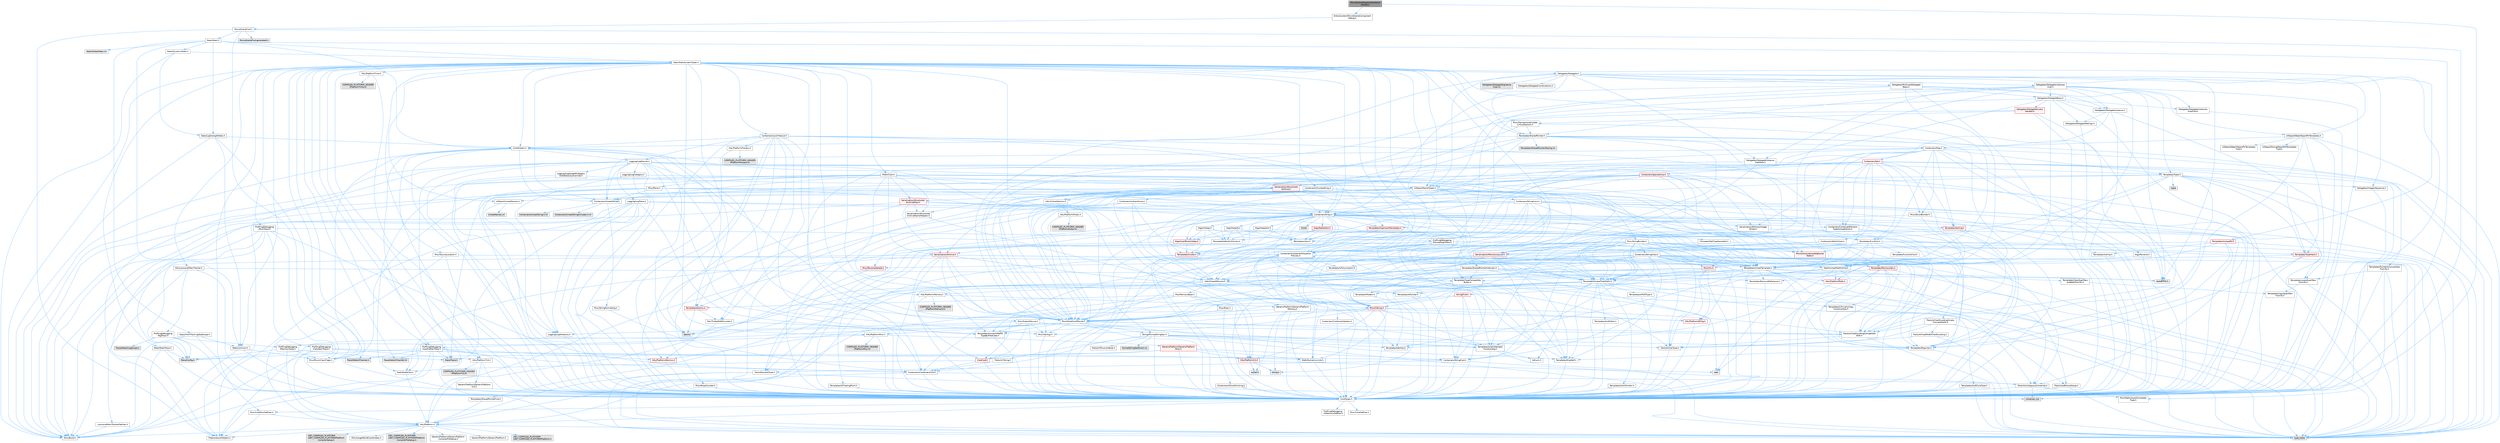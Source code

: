 digraph "MovieSceneSequenceInstanceHandle.h"
{
 // INTERACTIVE_SVG=YES
 // LATEX_PDF_SIZE
  bgcolor="transparent";
  edge [fontname=Helvetica,fontsize=10,labelfontname=Helvetica,labelfontsize=10];
  node [fontname=Helvetica,fontsize=10,shape=box,height=0.2,width=0.4];
  Node1 [id="Node000001",label="MovieSceneSequenceInstance\lHandle.h",height=0.2,width=0.4,color="gray40", fillcolor="grey60", style="filled", fontcolor="black",tooltip=" "];
  Node1 -> Node2 [id="edge1_Node000001_Node000002",color="steelblue1",style="solid",tooltip=" "];
  Node2 [id="Node000002",label="CoreTypes.h",height=0.2,width=0.4,color="grey40", fillcolor="white", style="filled",URL="$dc/dec/CoreTypes_8h.html",tooltip=" "];
  Node2 -> Node3 [id="edge2_Node000002_Node000003",color="steelblue1",style="solid",tooltip=" "];
  Node3 [id="Node000003",label="HAL/Platform.h",height=0.2,width=0.4,color="grey40", fillcolor="white", style="filled",URL="$d9/dd0/Platform_8h.html",tooltip=" "];
  Node3 -> Node4 [id="edge3_Node000003_Node000004",color="steelblue1",style="solid",tooltip=" "];
  Node4 [id="Node000004",label="Misc/Build.h",height=0.2,width=0.4,color="grey40", fillcolor="white", style="filled",URL="$d3/dbb/Build_8h.html",tooltip=" "];
  Node3 -> Node5 [id="edge4_Node000003_Node000005",color="steelblue1",style="solid",tooltip=" "];
  Node5 [id="Node000005",label="Misc/LargeWorldCoordinates.h",height=0.2,width=0.4,color="grey40", fillcolor="white", style="filled",URL="$d2/dcb/LargeWorldCoordinates_8h.html",tooltip=" "];
  Node3 -> Node6 [id="edge5_Node000003_Node000006",color="steelblue1",style="solid",tooltip=" "];
  Node6 [id="Node000006",label="type_traits",height=0.2,width=0.4,color="grey60", fillcolor="#E0E0E0", style="filled",tooltip=" "];
  Node3 -> Node7 [id="edge6_Node000003_Node000007",color="steelblue1",style="solid",tooltip=" "];
  Node7 [id="Node000007",label="PreprocessorHelpers.h",height=0.2,width=0.4,color="grey40", fillcolor="white", style="filled",URL="$db/ddb/PreprocessorHelpers_8h.html",tooltip=" "];
  Node3 -> Node8 [id="edge7_Node000003_Node000008",color="steelblue1",style="solid",tooltip=" "];
  Node8 [id="Node000008",label="UBT_COMPILED_PLATFORM\l/UBT_COMPILED_PLATFORMPlatform\lCompilerPreSetup.h",height=0.2,width=0.4,color="grey60", fillcolor="#E0E0E0", style="filled",tooltip=" "];
  Node3 -> Node9 [id="edge8_Node000003_Node000009",color="steelblue1",style="solid",tooltip=" "];
  Node9 [id="Node000009",label="GenericPlatform/GenericPlatform\lCompilerPreSetup.h",height=0.2,width=0.4,color="grey40", fillcolor="white", style="filled",URL="$d9/dc8/GenericPlatformCompilerPreSetup_8h.html",tooltip=" "];
  Node3 -> Node10 [id="edge9_Node000003_Node000010",color="steelblue1",style="solid",tooltip=" "];
  Node10 [id="Node000010",label="GenericPlatform/GenericPlatform.h",height=0.2,width=0.4,color="grey40", fillcolor="white", style="filled",URL="$d6/d84/GenericPlatform_8h.html",tooltip=" "];
  Node3 -> Node11 [id="edge10_Node000003_Node000011",color="steelblue1",style="solid",tooltip=" "];
  Node11 [id="Node000011",label="UBT_COMPILED_PLATFORM\l/UBT_COMPILED_PLATFORMPlatform.h",height=0.2,width=0.4,color="grey60", fillcolor="#E0E0E0", style="filled",tooltip=" "];
  Node3 -> Node12 [id="edge11_Node000003_Node000012",color="steelblue1",style="solid",tooltip=" "];
  Node12 [id="Node000012",label="UBT_COMPILED_PLATFORM\l/UBT_COMPILED_PLATFORMPlatform\lCompilerSetup.h",height=0.2,width=0.4,color="grey60", fillcolor="#E0E0E0", style="filled",tooltip=" "];
  Node2 -> Node13 [id="edge12_Node000002_Node000013",color="steelblue1",style="solid",tooltip=" "];
  Node13 [id="Node000013",label="ProfilingDebugging\l/UMemoryDefines.h",height=0.2,width=0.4,color="grey40", fillcolor="white", style="filled",URL="$d2/da2/UMemoryDefines_8h.html",tooltip=" "];
  Node2 -> Node14 [id="edge13_Node000002_Node000014",color="steelblue1",style="solid",tooltip=" "];
  Node14 [id="Node000014",label="Misc/CoreMiscDefines.h",height=0.2,width=0.4,color="grey40", fillcolor="white", style="filled",URL="$da/d38/CoreMiscDefines_8h.html",tooltip=" "];
  Node14 -> Node3 [id="edge14_Node000014_Node000003",color="steelblue1",style="solid",tooltip=" "];
  Node14 -> Node7 [id="edge15_Node000014_Node000007",color="steelblue1",style="solid",tooltip=" "];
  Node2 -> Node15 [id="edge16_Node000002_Node000015",color="steelblue1",style="solid",tooltip=" "];
  Node15 [id="Node000015",label="Misc/CoreDefines.h",height=0.2,width=0.4,color="grey40", fillcolor="white", style="filled",URL="$d3/dd2/CoreDefines_8h.html",tooltip=" "];
  Node1 -> Node16 [id="edge17_Node000001_Node000016",color="steelblue1",style="solid",tooltip=" "];
  Node16 [id="Node000016",label="EntitySystem/MovieSceneComponent\lDebug.h",height=0.2,width=0.4,color="grey40", fillcolor="white", style="filled",URL="$d4/ddb/MovieSceneComponentDebug_8h.html",tooltip=" "];
  Node16 -> Node17 [id="edge18_Node000016_Node000017",color="steelblue1",style="solid",tooltip=" "];
  Node17 [id="Node000017",label="MovieSceneFwd.h",height=0.2,width=0.4,color="grey40", fillcolor="white", style="filled",URL="$d7/d70/MovieSceneFwd_8h.html",tooltip=" "];
  Node17 -> Node2 [id="edge19_Node000017_Node000002",color="steelblue1",style="solid",tooltip=" "];
  Node17 -> Node18 [id="edge20_Node000017_Node000018",color="steelblue1",style="solid",tooltip=" "];
  Node18 [id="Node000018",label="Stats/Stats.h",height=0.2,width=0.4,color="grey40", fillcolor="white", style="filled",URL="$dc/d09/Stats_8h.html",tooltip=" "];
  Node18 -> Node19 [id="edge21_Node000018_Node000019",color="steelblue1",style="solid",tooltip=" "];
  Node19 [id="Node000019",label="CoreGlobals.h",height=0.2,width=0.4,color="grey40", fillcolor="white", style="filled",URL="$d5/d8c/CoreGlobals_8h.html",tooltip=" "];
  Node19 -> Node20 [id="edge22_Node000019_Node000020",color="steelblue1",style="solid",tooltip=" "];
  Node20 [id="Node000020",label="Containers/UnrealString.h",height=0.2,width=0.4,color="grey40", fillcolor="white", style="filled",URL="$d5/dba/UnrealString_8h.html",tooltip=" "];
  Node20 -> Node21 [id="edge23_Node000020_Node000021",color="steelblue1",style="solid",tooltip=" "];
  Node21 [id="Node000021",label="Containers/UnrealStringIncludes.h.inl",height=0.2,width=0.4,color="grey60", fillcolor="#E0E0E0", style="filled",tooltip=" "];
  Node20 -> Node22 [id="edge24_Node000020_Node000022",color="steelblue1",style="solid",tooltip=" "];
  Node22 [id="Node000022",label="Containers/UnrealString.h.inl",height=0.2,width=0.4,color="grey60", fillcolor="#E0E0E0", style="filled",tooltip=" "];
  Node20 -> Node23 [id="edge25_Node000020_Node000023",color="steelblue1",style="solid",tooltip=" "];
  Node23 [id="Node000023",label="Misc/StringFormatArg.h",height=0.2,width=0.4,color="grey40", fillcolor="white", style="filled",URL="$d2/d16/StringFormatArg_8h.html",tooltip=" "];
  Node23 -> Node24 [id="edge26_Node000023_Node000024",color="steelblue1",style="solid",tooltip=" "];
  Node24 [id="Node000024",label="Containers/ContainersFwd.h",height=0.2,width=0.4,color="grey40", fillcolor="white", style="filled",URL="$d4/d0a/ContainersFwd_8h.html",tooltip=" "];
  Node24 -> Node3 [id="edge27_Node000024_Node000003",color="steelblue1",style="solid",tooltip=" "];
  Node24 -> Node2 [id="edge28_Node000024_Node000002",color="steelblue1",style="solid",tooltip=" "];
  Node24 -> Node25 [id="edge29_Node000024_Node000025",color="steelblue1",style="solid",tooltip=" "];
  Node25 [id="Node000025",label="Traits/IsContiguousContainer.h",height=0.2,width=0.4,color="grey40", fillcolor="white", style="filled",URL="$d5/d3c/IsContiguousContainer_8h.html",tooltip=" "];
  Node25 -> Node2 [id="edge30_Node000025_Node000002",color="steelblue1",style="solid",tooltip=" "];
  Node25 -> Node26 [id="edge31_Node000025_Node000026",color="steelblue1",style="solid",tooltip=" "];
  Node26 [id="Node000026",label="Misc/StaticAssertComplete\lType.h",height=0.2,width=0.4,color="grey40", fillcolor="white", style="filled",URL="$d5/d4e/StaticAssertCompleteType_8h.html",tooltip=" "];
  Node25 -> Node27 [id="edge32_Node000025_Node000027",color="steelblue1",style="solid",tooltip=" "];
  Node27 [id="Node000027",label="initializer_list",height=0.2,width=0.4,color="grey60", fillcolor="#E0E0E0", style="filled",tooltip=" "];
  Node19 -> Node2 [id="edge33_Node000019_Node000002",color="steelblue1",style="solid",tooltip=" "];
  Node19 -> Node28 [id="edge34_Node000019_Node000028",color="steelblue1",style="solid",tooltip=" "];
  Node28 [id="Node000028",label="HAL/PlatformTLS.h",height=0.2,width=0.4,color="grey40", fillcolor="white", style="filled",URL="$d0/def/PlatformTLS_8h.html",tooltip=" "];
  Node28 -> Node2 [id="edge35_Node000028_Node000002",color="steelblue1",style="solid",tooltip=" "];
  Node28 -> Node29 [id="edge36_Node000028_Node000029",color="steelblue1",style="solid",tooltip=" "];
  Node29 [id="Node000029",label="GenericPlatform/GenericPlatform\lTLS.h",height=0.2,width=0.4,color="grey40", fillcolor="white", style="filled",URL="$d3/d3c/GenericPlatformTLS_8h.html",tooltip=" "];
  Node29 -> Node2 [id="edge37_Node000029_Node000002",color="steelblue1",style="solid",tooltip=" "];
  Node28 -> Node30 [id="edge38_Node000028_Node000030",color="steelblue1",style="solid",tooltip=" "];
  Node30 [id="Node000030",label="COMPILED_PLATFORM_HEADER\l(PlatformTLS.h)",height=0.2,width=0.4,color="grey60", fillcolor="#E0E0E0", style="filled",tooltip=" "];
  Node19 -> Node31 [id="edge39_Node000019_Node000031",color="steelblue1",style="solid",tooltip=" "];
  Node31 [id="Node000031",label="Logging/LogMacros.h",height=0.2,width=0.4,color="grey40", fillcolor="white", style="filled",URL="$d0/d16/LogMacros_8h.html",tooltip=" "];
  Node31 -> Node20 [id="edge40_Node000031_Node000020",color="steelblue1",style="solid",tooltip=" "];
  Node31 -> Node2 [id="edge41_Node000031_Node000002",color="steelblue1",style="solid",tooltip=" "];
  Node31 -> Node7 [id="edge42_Node000031_Node000007",color="steelblue1",style="solid",tooltip=" "];
  Node31 -> Node32 [id="edge43_Node000031_Node000032",color="steelblue1",style="solid",tooltip=" "];
  Node32 [id="Node000032",label="Logging/LogCategory.h",height=0.2,width=0.4,color="grey40", fillcolor="white", style="filled",URL="$d9/d36/LogCategory_8h.html",tooltip=" "];
  Node32 -> Node2 [id="edge44_Node000032_Node000002",color="steelblue1",style="solid",tooltip=" "];
  Node32 -> Node33 [id="edge45_Node000032_Node000033",color="steelblue1",style="solid",tooltip=" "];
  Node33 [id="Node000033",label="Logging/LogVerbosity.h",height=0.2,width=0.4,color="grey40", fillcolor="white", style="filled",URL="$d2/d8f/LogVerbosity_8h.html",tooltip=" "];
  Node33 -> Node2 [id="edge46_Node000033_Node000002",color="steelblue1",style="solid",tooltip=" "];
  Node32 -> Node34 [id="edge47_Node000032_Node000034",color="steelblue1",style="solid",tooltip=" "];
  Node34 [id="Node000034",label="UObject/NameTypes.h",height=0.2,width=0.4,color="grey40", fillcolor="white", style="filled",URL="$d6/d35/NameTypes_8h.html",tooltip=" "];
  Node34 -> Node2 [id="edge48_Node000034_Node000002",color="steelblue1",style="solid",tooltip=" "];
  Node34 -> Node35 [id="edge49_Node000034_Node000035",color="steelblue1",style="solid",tooltip=" "];
  Node35 [id="Node000035",label="Misc/AssertionMacros.h",height=0.2,width=0.4,color="grey40", fillcolor="white", style="filled",URL="$d0/dfa/AssertionMacros_8h.html",tooltip=" "];
  Node35 -> Node2 [id="edge50_Node000035_Node000002",color="steelblue1",style="solid",tooltip=" "];
  Node35 -> Node3 [id="edge51_Node000035_Node000003",color="steelblue1",style="solid",tooltip=" "];
  Node35 -> Node36 [id="edge52_Node000035_Node000036",color="steelblue1",style="solid",tooltip=" "];
  Node36 [id="Node000036",label="HAL/PlatformMisc.h",height=0.2,width=0.4,color="grey40", fillcolor="white", style="filled",URL="$d0/df5/PlatformMisc_8h.html",tooltip=" "];
  Node36 -> Node2 [id="edge53_Node000036_Node000002",color="steelblue1",style="solid",tooltip=" "];
  Node36 -> Node37 [id="edge54_Node000036_Node000037",color="steelblue1",style="solid",tooltip=" "];
  Node37 [id="Node000037",label="GenericPlatform/GenericPlatform\lMisc.h",height=0.2,width=0.4,color="red", fillcolor="#FFF0F0", style="filled",URL="$db/d9a/GenericPlatformMisc_8h.html",tooltip=" "];
  Node37 -> Node38 [id="edge55_Node000037_Node000038",color="steelblue1",style="solid",tooltip=" "];
  Node38 [id="Node000038",label="Containers/StringFwd.h",height=0.2,width=0.4,color="grey40", fillcolor="white", style="filled",URL="$df/d37/StringFwd_8h.html",tooltip=" "];
  Node38 -> Node2 [id="edge56_Node000038_Node000002",color="steelblue1",style="solid",tooltip=" "];
  Node38 -> Node39 [id="edge57_Node000038_Node000039",color="steelblue1",style="solid",tooltip=" "];
  Node39 [id="Node000039",label="Traits/ElementType.h",height=0.2,width=0.4,color="grey40", fillcolor="white", style="filled",URL="$d5/d4f/ElementType_8h.html",tooltip=" "];
  Node39 -> Node3 [id="edge58_Node000039_Node000003",color="steelblue1",style="solid",tooltip=" "];
  Node39 -> Node27 [id="edge59_Node000039_Node000027",color="steelblue1",style="solid",tooltip=" "];
  Node39 -> Node6 [id="edge60_Node000039_Node000006",color="steelblue1",style="solid",tooltip=" "];
  Node38 -> Node25 [id="edge61_Node000038_Node000025",color="steelblue1",style="solid",tooltip=" "];
  Node37 -> Node40 [id="edge62_Node000037_Node000040",color="steelblue1",style="solid",tooltip=" "];
  Node40 [id="Node000040",label="CoreFwd.h",height=0.2,width=0.4,color="red", fillcolor="#FFF0F0", style="filled",URL="$d1/d1e/CoreFwd_8h.html",tooltip=" "];
  Node40 -> Node2 [id="edge63_Node000040_Node000002",color="steelblue1",style="solid",tooltip=" "];
  Node40 -> Node24 [id="edge64_Node000040_Node000024",color="steelblue1",style="solid",tooltip=" "];
  Node40 -> Node41 [id="edge65_Node000040_Node000041",color="steelblue1",style="solid",tooltip=" "];
  Node41 [id="Node000041",label="Math/MathFwd.h",height=0.2,width=0.4,color="grey40", fillcolor="white", style="filled",URL="$d2/d10/MathFwd_8h.html",tooltip=" "];
  Node41 -> Node3 [id="edge66_Node000041_Node000003",color="steelblue1",style="solid",tooltip=" "];
  Node37 -> Node2 [id="edge67_Node000037_Node000002",color="steelblue1",style="solid",tooltip=" "];
  Node37 -> Node44 [id="edge68_Node000037_Node000044",color="steelblue1",style="solid",tooltip=" "];
  Node44 [id="Node000044",label="HAL/PlatformCrt.h",height=0.2,width=0.4,color="red", fillcolor="#FFF0F0", style="filled",URL="$d8/d75/PlatformCrt_8h.html",tooltip=" "];
  Node44 -> Node45 [id="edge69_Node000044_Node000045",color="steelblue1",style="solid",tooltip=" "];
  Node45 [id="Node000045",label="new",height=0.2,width=0.4,color="grey60", fillcolor="#E0E0E0", style="filled",tooltip=" "];
  Node44 -> Node46 [id="edge70_Node000044_Node000046",color="steelblue1",style="solid",tooltip=" "];
  Node46 [id="Node000046",label="wchar.h",height=0.2,width=0.4,color="grey60", fillcolor="#E0E0E0", style="filled",tooltip=" "];
  Node44 -> Node53 [id="edge71_Node000044_Node000053",color="steelblue1",style="solid",tooltip=" "];
  Node53 [id="Node000053",label="string.h",height=0.2,width=0.4,color="grey60", fillcolor="#E0E0E0", style="filled",tooltip=" "];
  Node37 -> Node54 [id="edge72_Node000037_Node000054",color="steelblue1",style="solid",tooltip=" "];
  Node54 [id="Node000054",label="Math/NumericLimits.h",height=0.2,width=0.4,color="grey40", fillcolor="white", style="filled",URL="$df/d1b/NumericLimits_8h.html",tooltip=" "];
  Node54 -> Node2 [id="edge73_Node000054_Node000002",color="steelblue1",style="solid",tooltip=" "];
  Node37 -> Node56 [id="edge74_Node000037_Node000056",color="steelblue1",style="solid",tooltip=" "];
  Node56 [id="Node000056",label="Misc/EnumClassFlags.h",height=0.2,width=0.4,color="grey40", fillcolor="white", style="filled",URL="$d8/de7/EnumClassFlags_8h.html",tooltip=" "];
  Node36 -> Node59 [id="edge75_Node000036_Node000059",color="steelblue1",style="solid",tooltip=" "];
  Node59 [id="Node000059",label="COMPILED_PLATFORM_HEADER\l(PlatformMisc.h)",height=0.2,width=0.4,color="grey60", fillcolor="#E0E0E0", style="filled",tooltip=" "];
  Node36 -> Node60 [id="edge76_Node000036_Node000060",color="steelblue1",style="solid",tooltip=" "];
  Node60 [id="Node000060",label="ProfilingDebugging\l/CpuProfilerTrace.h",height=0.2,width=0.4,color="grey40", fillcolor="white", style="filled",URL="$da/dcb/CpuProfilerTrace_8h.html",tooltip=" "];
  Node60 -> Node2 [id="edge77_Node000060_Node000002",color="steelblue1",style="solid",tooltip=" "];
  Node60 -> Node24 [id="edge78_Node000060_Node000024",color="steelblue1",style="solid",tooltip=" "];
  Node60 -> Node61 [id="edge79_Node000060_Node000061",color="steelblue1",style="solid",tooltip=" "];
  Node61 [id="Node000061",label="HAL/PlatformAtomics.h",height=0.2,width=0.4,color="red", fillcolor="#FFF0F0", style="filled",URL="$d3/d36/PlatformAtomics_8h.html",tooltip=" "];
  Node61 -> Node2 [id="edge80_Node000061_Node000002",color="steelblue1",style="solid",tooltip=" "];
  Node60 -> Node7 [id="edge81_Node000060_Node000007",color="steelblue1",style="solid",tooltip=" "];
  Node60 -> Node4 [id="edge82_Node000060_Node000004",color="steelblue1",style="solid",tooltip=" "];
  Node60 -> Node64 [id="edge83_Node000060_Node000064",color="steelblue1",style="solid",tooltip=" "];
  Node64 [id="Node000064",label="Trace/Config.h",height=0.2,width=0.4,color="grey60", fillcolor="#E0E0E0", style="filled",tooltip=" "];
  Node60 -> Node65 [id="edge84_Node000060_Node000065",color="steelblue1",style="solid",tooltip=" "];
  Node65 [id="Node000065",label="Trace/Detail/Channel.h",height=0.2,width=0.4,color="grey60", fillcolor="#E0E0E0", style="filled",tooltip=" "];
  Node60 -> Node66 [id="edge85_Node000060_Node000066",color="steelblue1",style="solid",tooltip=" "];
  Node66 [id="Node000066",label="Trace/Detail/Channel.inl",height=0.2,width=0.4,color="grey60", fillcolor="#E0E0E0", style="filled",tooltip=" "];
  Node60 -> Node67 [id="edge86_Node000060_Node000067",color="steelblue1",style="solid",tooltip=" "];
  Node67 [id="Node000067",label="Trace/Trace.h",height=0.2,width=0.4,color="grey60", fillcolor="#E0E0E0", style="filled",tooltip=" "];
  Node35 -> Node7 [id="edge87_Node000035_Node000007",color="steelblue1",style="solid",tooltip=" "];
  Node35 -> Node68 [id="edge88_Node000035_Node000068",color="steelblue1",style="solid",tooltip=" "];
  Node68 [id="Node000068",label="Templates/EnableIf.h",height=0.2,width=0.4,color="grey40", fillcolor="white", style="filled",URL="$d7/d60/EnableIf_8h.html",tooltip=" "];
  Node68 -> Node2 [id="edge89_Node000068_Node000002",color="steelblue1",style="solid",tooltip=" "];
  Node35 -> Node69 [id="edge90_Node000035_Node000069",color="steelblue1",style="solid",tooltip=" "];
  Node69 [id="Node000069",label="Templates/IsArrayOrRefOf\lTypeByPredicate.h",height=0.2,width=0.4,color="grey40", fillcolor="white", style="filled",URL="$d6/da1/IsArrayOrRefOfTypeByPredicate_8h.html",tooltip=" "];
  Node69 -> Node2 [id="edge91_Node000069_Node000002",color="steelblue1",style="solid",tooltip=" "];
  Node35 -> Node70 [id="edge92_Node000035_Node000070",color="steelblue1",style="solid",tooltip=" "];
  Node70 [id="Node000070",label="Templates/IsValidVariadic\lFunctionArg.h",height=0.2,width=0.4,color="grey40", fillcolor="white", style="filled",URL="$d0/dc8/IsValidVariadicFunctionArg_8h.html",tooltip=" "];
  Node70 -> Node2 [id="edge93_Node000070_Node000002",color="steelblue1",style="solid",tooltip=" "];
  Node70 -> Node71 [id="edge94_Node000070_Node000071",color="steelblue1",style="solid",tooltip=" "];
  Node71 [id="Node000071",label="IsEnum.h",height=0.2,width=0.4,color="grey40", fillcolor="white", style="filled",URL="$d4/de5/IsEnum_8h.html",tooltip=" "];
  Node70 -> Node6 [id="edge95_Node000070_Node000006",color="steelblue1",style="solid",tooltip=" "];
  Node35 -> Node72 [id="edge96_Node000035_Node000072",color="steelblue1",style="solid",tooltip=" "];
  Node72 [id="Node000072",label="Traits/IsCharEncodingCompatible\lWith.h",height=0.2,width=0.4,color="grey40", fillcolor="white", style="filled",URL="$df/dd1/IsCharEncodingCompatibleWith_8h.html",tooltip=" "];
  Node72 -> Node6 [id="edge97_Node000072_Node000006",color="steelblue1",style="solid",tooltip=" "];
  Node72 -> Node73 [id="edge98_Node000072_Node000073",color="steelblue1",style="solid",tooltip=" "];
  Node73 [id="Node000073",label="Traits/IsCharType.h",height=0.2,width=0.4,color="grey40", fillcolor="white", style="filled",URL="$db/d51/IsCharType_8h.html",tooltip=" "];
  Node73 -> Node2 [id="edge99_Node000073_Node000002",color="steelblue1",style="solid",tooltip=" "];
  Node35 -> Node74 [id="edge100_Node000035_Node000074",color="steelblue1",style="solid",tooltip=" "];
  Node74 [id="Node000074",label="Misc/VarArgs.h",height=0.2,width=0.4,color="grey40", fillcolor="white", style="filled",URL="$d5/d6f/VarArgs_8h.html",tooltip=" "];
  Node74 -> Node2 [id="edge101_Node000074_Node000002",color="steelblue1",style="solid",tooltip=" "];
  Node35 -> Node75 [id="edge102_Node000035_Node000075",color="steelblue1",style="solid",tooltip=" "];
  Node75 [id="Node000075",label="String/FormatStringSan.h",height=0.2,width=0.4,color="grey40", fillcolor="white", style="filled",URL="$d3/d8b/FormatStringSan_8h.html",tooltip=" "];
  Node75 -> Node6 [id="edge103_Node000075_Node000006",color="steelblue1",style="solid",tooltip=" "];
  Node75 -> Node2 [id="edge104_Node000075_Node000002",color="steelblue1",style="solid",tooltip=" "];
  Node75 -> Node76 [id="edge105_Node000075_Node000076",color="steelblue1",style="solid",tooltip=" "];
  Node76 [id="Node000076",label="Templates/Requires.h",height=0.2,width=0.4,color="grey40", fillcolor="white", style="filled",URL="$dc/d96/Requires_8h.html",tooltip=" "];
  Node76 -> Node68 [id="edge106_Node000076_Node000068",color="steelblue1",style="solid",tooltip=" "];
  Node76 -> Node6 [id="edge107_Node000076_Node000006",color="steelblue1",style="solid",tooltip=" "];
  Node75 -> Node77 [id="edge108_Node000075_Node000077",color="steelblue1",style="solid",tooltip=" "];
  Node77 [id="Node000077",label="Templates/Identity.h",height=0.2,width=0.4,color="grey40", fillcolor="white", style="filled",URL="$d0/dd5/Identity_8h.html",tooltip=" "];
  Node75 -> Node70 [id="edge109_Node000075_Node000070",color="steelblue1",style="solid",tooltip=" "];
  Node75 -> Node73 [id="edge110_Node000075_Node000073",color="steelblue1",style="solid",tooltip=" "];
  Node75 -> Node78 [id="edge111_Node000075_Node000078",color="steelblue1",style="solid",tooltip=" "];
  Node78 [id="Node000078",label="Traits/IsTEnumAsByte.h",height=0.2,width=0.4,color="grey40", fillcolor="white", style="filled",URL="$d1/de6/IsTEnumAsByte_8h.html",tooltip=" "];
  Node75 -> Node79 [id="edge112_Node000075_Node000079",color="steelblue1",style="solid",tooltip=" "];
  Node79 [id="Node000079",label="Traits/IsTString.h",height=0.2,width=0.4,color="grey40", fillcolor="white", style="filled",URL="$d0/df8/IsTString_8h.html",tooltip=" "];
  Node79 -> Node24 [id="edge113_Node000079_Node000024",color="steelblue1",style="solid",tooltip=" "];
  Node75 -> Node24 [id="edge114_Node000075_Node000024",color="steelblue1",style="solid",tooltip=" "];
  Node75 -> Node80 [id="edge115_Node000075_Node000080",color="steelblue1",style="solid",tooltip=" "];
  Node80 [id="Node000080",label="FormatStringSanErrors.inl",height=0.2,width=0.4,color="grey60", fillcolor="#E0E0E0", style="filled",tooltip=" "];
  Node35 -> Node81 [id="edge116_Node000035_Node000081",color="steelblue1",style="solid",tooltip=" "];
  Node81 [id="Node000081",label="atomic",height=0.2,width=0.4,color="grey60", fillcolor="#E0E0E0", style="filled",tooltip=" "];
  Node34 -> Node82 [id="edge117_Node000034_Node000082",color="steelblue1",style="solid",tooltip=" "];
  Node82 [id="Node000082",label="HAL/UnrealMemory.h",height=0.2,width=0.4,color="grey40", fillcolor="white", style="filled",URL="$d9/d96/UnrealMemory_8h.html",tooltip=" "];
  Node82 -> Node2 [id="edge118_Node000082_Node000002",color="steelblue1",style="solid",tooltip=" "];
  Node82 -> Node83 [id="edge119_Node000082_Node000083",color="steelblue1",style="solid",tooltip=" "];
  Node83 [id="Node000083",label="GenericPlatform/GenericPlatform\lMemory.h",height=0.2,width=0.4,color="grey40", fillcolor="white", style="filled",URL="$dd/d22/GenericPlatformMemory_8h.html",tooltip=" "];
  Node83 -> Node40 [id="edge120_Node000083_Node000040",color="steelblue1",style="solid",tooltip=" "];
  Node83 -> Node2 [id="edge121_Node000083_Node000002",color="steelblue1",style="solid",tooltip=" "];
  Node83 -> Node84 [id="edge122_Node000083_Node000084",color="steelblue1",style="solid",tooltip=" "];
  Node84 [id="Node000084",label="HAL/PlatformString.h",height=0.2,width=0.4,color="red", fillcolor="#FFF0F0", style="filled",URL="$db/db5/PlatformString_8h.html",tooltip=" "];
  Node84 -> Node2 [id="edge123_Node000084_Node000002",color="steelblue1",style="solid",tooltip=" "];
  Node83 -> Node53 [id="edge124_Node000083_Node000053",color="steelblue1",style="solid",tooltip=" "];
  Node83 -> Node46 [id="edge125_Node000083_Node000046",color="steelblue1",style="solid",tooltip=" "];
  Node82 -> Node86 [id="edge126_Node000082_Node000086",color="steelblue1",style="solid",tooltip=" "];
  Node86 [id="Node000086",label="HAL/MemoryBase.h",height=0.2,width=0.4,color="grey40", fillcolor="white", style="filled",URL="$d6/d9f/MemoryBase_8h.html",tooltip=" "];
  Node86 -> Node2 [id="edge127_Node000086_Node000002",color="steelblue1",style="solid",tooltip=" "];
  Node86 -> Node61 [id="edge128_Node000086_Node000061",color="steelblue1",style="solid",tooltip=" "];
  Node86 -> Node44 [id="edge129_Node000086_Node000044",color="steelblue1",style="solid",tooltip=" "];
  Node86 -> Node87 [id="edge130_Node000086_Node000087",color="steelblue1",style="solid",tooltip=" "];
  Node87 [id="Node000087",label="Misc/Exec.h",height=0.2,width=0.4,color="grey40", fillcolor="white", style="filled",URL="$de/ddb/Exec_8h.html",tooltip=" "];
  Node87 -> Node2 [id="edge131_Node000087_Node000002",color="steelblue1",style="solid",tooltip=" "];
  Node87 -> Node35 [id="edge132_Node000087_Node000035",color="steelblue1",style="solid",tooltip=" "];
  Node86 -> Node88 [id="edge133_Node000086_Node000088",color="steelblue1",style="solid",tooltip=" "];
  Node88 [id="Node000088",label="Misc/OutputDevice.h",height=0.2,width=0.4,color="grey40", fillcolor="white", style="filled",URL="$d7/d32/OutputDevice_8h.html",tooltip=" "];
  Node88 -> Node40 [id="edge134_Node000088_Node000040",color="steelblue1",style="solid",tooltip=" "];
  Node88 -> Node2 [id="edge135_Node000088_Node000002",color="steelblue1",style="solid",tooltip=" "];
  Node88 -> Node33 [id="edge136_Node000088_Node000033",color="steelblue1",style="solid",tooltip=" "];
  Node88 -> Node74 [id="edge137_Node000088_Node000074",color="steelblue1",style="solid",tooltip=" "];
  Node88 -> Node69 [id="edge138_Node000088_Node000069",color="steelblue1",style="solid",tooltip=" "];
  Node88 -> Node70 [id="edge139_Node000088_Node000070",color="steelblue1",style="solid",tooltip=" "];
  Node88 -> Node72 [id="edge140_Node000088_Node000072",color="steelblue1",style="solid",tooltip=" "];
  Node86 -> Node89 [id="edge141_Node000086_Node000089",color="steelblue1",style="solid",tooltip=" "];
  Node89 [id="Node000089",label="Templates/Atomic.h",height=0.2,width=0.4,color="red", fillcolor="#FFF0F0", style="filled",URL="$d3/d91/Atomic_8h.html",tooltip=" "];
  Node89 -> Node90 [id="edge142_Node000089_Node000090",color="steelblue1",style="solid",tooltip=" "];
  Node90 [id="Node000090",label="HAL/ThreadSafeCounter.h",height=0.2,width=0.4,color="grey40", fillcolor="white", style="filled",URL="$dc/dc9/ThreadSafeCounter_8h.html",tooltip=" "];
  Node90 -> Node2 [id="edge143_Node000090_Node000002",color="steelblue1",style="solid",tooltip=" "];
  Node90 -> Node61 [id="edge144_Node000090_Node000061",color="steelblue1",style="solid",tooltip=" "];
  Node89 -> Node81 [id="edge145_Node000089_Node000081",color="steelblue1",style="solid",tooltip=" "];
  Node82 -> Node98 [id="edge146_Node000082_Node000098",color="steelblue1",style="solid",tooltip=" "];
  Node98 [id="Node000098",label="HAL/PlatformMemory.h",height=0.2,width=0.4,color="grey40", fillcolor="white", style="filled",URL="$de/d68/PlatformMemory_8h.html",tooltip=" "];
  Node98 -> Node2 [id="edge147_Node000098_Node000002",color="steelblue1",style="solid",tooltip=" "];
  Node98 -> Node83 [id="edge148_Node000098_Node000083",color="steelblue1",style="solid",tooltip=" "];
  Node98 -> Node99 [id="edge149_Node000098_Node000099",color="steelblue1",style="solid",tooltip=" "];
  Node99 [id="Node000099",label="COMPILED_PLATFORM_HEADER\l(PlatformMemory.h)",height=0.2,width=0.4,color="grey60", fillcolor="#E0E0E0", style="filled",tooltip=" "];
  Node82 -> Node100 [id="edge150_Node000082_Node000100",color="steelblue1",style="solid",tooltip=" "];
  Node100 [id="Node000100",label="ProfilingDebugging\l/MemoryTrace.h",height=0.2,width=0.4,color="grey40", fillcolor="white", style="filled",URL="$da/dd7/MemoryTrace_8h.html",tooltip=" "];
  Node100 -> Node3 [id="edge151_Node000100_Node000003",color="steelblue1",style="solid",tooltip=" "];
  Node100 -> Node56 [id="edge152_Node000100_Node000056",color="steelblue1",style="solid",tooltip=" "];
  Node100 -> Node64 [id="edge153_Node000100_Node000064",color="steelblue1",style="solid",tooltip=" "];
  Node100 -> Node67 [id="edge154_Node000100_Node000067",color="steelblue1",style="solid",tooltip=" "];
  Node82 -> Node101 [id="edge155_Node000082_Node000101",color="steelblue1",style="solid",tooltip=" "];
  Node101 [id="Node000101",label="Templates/IsPointer.h",height=0.2,width=0.4,color="grey40", fillcolor="white", style="filled",URL="$d7/d05/IsPointer_8h.html",tooltip=" "];
  Node101 -> Node2 [id="edge156_Node000101_Node000002",color="steelblue1",style="solid",tooltip=" "];
  Node34 -> Node102 [id="edge157_Node000034_Node000102",color="steelblue1",style="solid",tooltip=" "];
  Node102 [id="Node000102",label="Templates/UnrealTypeTraits.h",height=0.2,width=0.4,color="grey40", fillcolor="white", style="filled",URL="$d2/d2d/UnrealTypeTraits_8h.html",tooltip=" "];
  Node102 -> Node2 [id="edge158_Node000102_Node000002",color="steelblue1",style="solid",tooltip=" "];
  Node102 -> Node101 [id="edge159_Node000102_Node000101",color="steelblue1",style="solid",tooltip=" "];
  Node102 -> Node35 [id="edge160_Node000102_Node000035",color="steelblue1",style="solid",tooltip=" "];
  Node102 -> Node94 [id="edge161_Node000102_Node000094",color="steelblue1",style="solid",tooltip=" "];
  Node94 [id="Node000094",label="Templates/AndOrNot.h",height=0.2,width=0.4,color="grey40", fillcolor="white", style="filled",URL="$db/d0a/AndOrNot_8h.html",tooltip=" "];
  Node94 -> Node2 [id="edge162_Node000094_Node000002",color="steelblue1",style="solid",tooltip=" "];
  Node102 -> Node68 [id="edge163_Node000102_Node000068",color="steelblue1",style="solid",tooltip=" "];
  Node102 -> Node103 [id="edge164_Node000102_Node000103",color="steelblue1",style="solid",tooltip=" "];
  Node103 [id="Node000103",label="Templates/IsArithmetic.h",height=0.2,width=0.4,color="grey40", fillcolor="white", style="filled",URL="$d2/d5d/IsArithmetic_8h.html",tooltip=" "];
  Node103 -> Node2 [id="edge165_Node000103_Node000002",color="steelblue1",style="solid",tooltip=" "];
  Node102 -> Node71 [id="edge166_Node000102_Node000071",color="steelblue1",style="solid",tooltip=" "];
  Node102 -> Node104 [id="edge167_Node000102_Node000104",color="steelblue1",style="solid",tooltip=" "];
  Node104 [id="Node000104",label="Templates/Models.h",height=0.2,width=0.4,color="grey40", fillcolor="white", style="filled",URL="$d3/d0c/Models_8h.html",tooltip=" "];
  Node104 -> Node77 [id="edge168_Node000104_Node000077",color="steelblue1",style="solid",tooltip=" "];
  Node102 -> Node105 [id="edge169_Node000102_Node000105",color="steelblue1",style="solid",tooltip=" "];
  Node105 [id="Node000105",label="Templates/IsPODType.h",height=0.2,width=0.4,color="grey40", fillcolor="white", style="filled",URL="$d7/db1/IsPODType_8h.html",tooltip=" "];
  Node105 -> Node2 [id="edge170_Node000105_Node000002",color="steelblue1",style="solid",tooltip=" "];
  Node102 -> Node106 [id="edge171_Node000102_Node000106",color="steelblue1",style="solid",tooltip=" "];
  Node106 [id="Node000106",label="Templates/IsUECoreType.h",height=0.2,width=0.4,color="grey40", fillcolor="white", style="filled",URL="$d1/db8/IsUECoreType_8h.html",tooltip=" "];
  Node106 -> Node2 [id="edge172_Node000106_Node000002",color="steelblue1",style="solid",tooltip=" "];
  Node106 -> Node6 [id="edge173_Node000106_Node000006",color="steelblue1",style="solid",tooltip=" "];
  Node102 -> Node95 [id="edge174_Node000102_Node000095",color="steelblue1",style="solid",tooltip=" "];
  Node95 [id="Node000095",label="Templates/IsTriviallyCopy\lConstructible.h",height=0.2,width=0.4,color="grey40", fillcolor="white", style="filled",URL="$d3/d78/IsTriviallyCopyConstructible_8h.html",tooltip=" "];
  Node95 -> Node2 [id="edge175_Node000095_Node000002",color="steelblue1",style="solid",tooltip=" "];
  Node95 -> Node6 [id="edge176_Node000095_Node000006",color="steelblue1",style="solid",tooltip=" "];
  Node34 -> Node107 [id="edge177_Node000034_Node000107",color="steelblue1",style="solid",tooltip=" "];
  Node107 [id="Node000107",label="Templates/UnrealTemplate.h",height=0.2,width=0.4,color="grey40", fillcolor="white", style="filled",URL="$d4/d24/UnrealTemplate_8h.html",tooltip=" "];
  Node107 -> Node2 [id="edge178_Node000107_Node000002",color="steelblue1",style="solid",tooltip=" "];
  Node107 -> Node101 [id="edge179_Node000107_Node000101",color="steelblue1",style="solid",tooltip=" "];
  Node107 -> Node82 [id="edge180_Node000107_Node000082",color="steelblue1",style="solid",tooltip=" "];
  Node107 -> Node108 [id="edge181_Node000107_Node000108",color="steelblue1",style="solid",tooltip=" "];
  Node108 [id="Node000108",label="Templates/CopyQualifiers\lAndRefsFromTo.h",height=0.2,width=0.4,color="grey40", fillcolor="white", style="filled",URL="$d3/db3/CopyQualifiersAndRefsFromTo_8h.html",tooltip=" "];
  Node108 -> Node109 [id="edge182_Node000108_Node000109",color="steelblue1",style="solid",tooltip=" "];
  Node109 [id="Node000109",label="Templates/CopyQualifiers\lFromTo.h",height=0.2,width=0.4,color="grey40", fillcolor="white", style="filled",URL="$d5/db4/CopyQualifiersFromTo_8h.html",tooltip=" "];
  Node107 -> Node102 [id="edge183_Node000107_Node000102",color="steelblue1",style="solid",tooltip=" "];
  Node107 -> Node110 [id="edge184_Node000107_Node000110",color="steelblue1",style="solid",tooltip=" "];
  Node110 [id="Node000110",label="Templates/RemoveReference.h",height=0.2,width=0.4,color="grey40", fillcolor="white", style="filled",URL="$da/dbe/RemoveReference_8h.html",tooltip=" "];
  Node110 -> Node2 [id="edge185_Node000110_Node000002",color="steelblue1",style="solid",tooltip=" "];
  Node107 -> Node76 [id="edge186_Node000107_Node000076",color="steelblue1",style="solid",tooltip=" "];
  Node107 -> Node111 [id="edge187_Node000107_Node000111",color="steelblue1",style="solid",tooltip=" "];
  Node111 [id="Node000111",label="Templates/TypeCompatible\lBytes.h",height=0.2,width=0.4,color="grey40", fillcolor="white", style="filled",URL="$df/d0a/TypeCompatibleBytes_8h.html",tooltip=" "];
  Node111 -> Node2 [id="edge188_Node000111_Node000002",color="steelblue1",style="solid",tooltip=" "];
  Node111 -> Node53 [id="edge189_Node000111_Node000053",color="steelblue1",style="solid",tooltip=" "];
  Node111 -> Node45 [id="edge190_Node000111_Node000045",color="steelblue1",style="solid",tooltip=" "];
  Node111 -> Node6 [id="edge191_Node000111_Node000006",color="steelblue1",style="solid",tooltip=" "];
  Node107 -> Node77 [id="edge192_Node000107_Node000077",color="steelblue1",style="solid",tooltip=" "];
  Node107 -> Node25 [id="edge193_Node000107_Node000025",color="steelblue1",style="solid",tooltip=" "];
  Node107 -> Node112 [id="edge194_Node000107_Node000112",color="steelblue1",style="solid",tooltip=" "];
  Node112 [id="Node000112",label="Traits/UseBitwiseSwap.h",height=0.2,width=0.4,color="grey40", fillcolor="white", style="filled",URL="$db/df3/UseBitwiseSwap_8h.html",tooltip=" "];
  Node112 -> Node2 [id="edge195_Node000112_Node000002",color="steelblue1",style="solid",tooltip=" "];
  Node112 -> Node6 [id="edge196_Node000112_Node000006",color="steelblue1",style="solid",tooltip=" "];
  Node107 -> Node6 [id="edge197_Node000107_Node000006",color="steelblue1",style="solid",tooltip=" "];
  Node34 -> Node20 [id="edge198_Node000034_Node000020",color="steelblue1",style="solid",tooltip=" "];
  Node34 -> Node113 [id="edge199_Node000034_Node000113",color="steelblue1",style="solid",tooltip=" "];
  Node113 [id="Node000113",label="HAL/CriticalSection.h",height=0.2,width=0.4,color="grey40", fillcolor="white", style="filled",URL="$d6/d90/CriticalSection_8h.html",tooltip=" "];
  Node113 -> Node114 [id="edge200_Node000113_Node000114",color="steelblue1",style="solid",tooltip=" "];
  Node114 [id="Node000114",label="HAL/PlatformMutex.h",height=0.2,width=0.4,color="grey40", fillcolor="white", style="filled",URL="$d9/d0b/PlatformMutex_8h.html",tooltip=" "];
  Node114 -> Node2 [id="edge201_Node000114_Node000002",color="steelblue1",style="solid",tooltip=" "];
  Node114 -> Node115 [id="edge202_Node000114_Node000115",color="steelblue1",style="solid",tooltip=" "];
  Node115 [id="Node000115",label="COMPILED_PLATFORM_HEADER\l(PlatformMutex.h)",height=0.2,width=0.4,color="grey60", fillcolor="#E0E0E0", style="filled",tooltip=" "];
  Node34 -> Node116 [id="edge203_Node000034_Node000116",color="steelblue1",style="solid",tooltip=" "];
  Node116 [id="Node000116",label="Containers/StringConv.h",height=0.2,width=0.4,color="grey40", fillcolor="white", style="filled",URL="$d3/ddf/StringConv_8h.html",tooltip=" "];
  Node116 -> Node2 [id="edge204_Node000116_Node000002",color="steelblue1",style="solid",tooltip=" "];
  Node116 -> Node35 [id="edge205_Node000116_Node000035",color="steelblue1",style="solid",tooltip=" "];
  Node116 -> Node117 [id="edge206_Node000116_Node000117",color="steelblue1",style="solid",tooltip=" "];
  Node117 [id="Node000117",label="Containers/ContainerAllocation\lPolicies.h",height=0.2,width=0.4,color="grey40", fillcolor="white", style="filled",URL="$d7/dff/ContainerAllocationPolicies_8h.html",tooltip=" "];
  Node117 -> Node2 [id="edge207_Node000117_Node000002",color="steelblue1",style="solid",tooltip=" "];
  Node117 -> Node118 [id="edge208_Node000117_Node000118",color="steelblue1",style="solid",tooltip=" "];
  Node118 [id="Node000118",label="Containers/ContainerHelpers.h",height=0.2,width=0.4,color="grey40", fillcolor="white", style="filled",URL="$d7/d33/ContainerHelpers_8h.html",tooltip=" "];
  Node118 -> Node2 [id="edge209_Node000118_Node000002",color="steelblue1",style="solid",tooltip=" "];
  Node117 -> Node117 [id="edge210_Node000117_Node000117",color="steelblue1",style="solid",tooltip=" "];
  Node117 -> Node119 [id="edge211_Node000117_Node000119",color="steelblue1",style="solid",tooltip=" "];
  Node119 [id="Node000119",label="HAL/PlatformMath.h",height=0.2,width=0.4,color="red", fillcolor="#FFF0F0", style="filled",URL="$dc/d53/PlatformMath_8h.html",tooltip=" "];
  Node119 -> Node2 [id="edge212_Node000119_Node000002",color="steelblue1",style="solid",tooltip=" "];
  Node117 -> Node82 [id="edge213_Node000117_Node000082",color="steelblue1",style="solid",tooltip=" "];
  Node117 -> Node54 [id="edge214_Node000117_Node000054",color="steelblue1",style="solid",tooltip=" "];
  Node117 -> Node35 [id="edge215_Node000117_Node000035",color="steelblue1",style="solid",tooltip=" "];
  Node117 -> Node127 [id="edge216_Node000117_Node000127",color="steelblue1",style="solid",tooltip=" "];
  Node127 [id="Node000127",label="Templates/IsPolymorphic.h",height=0.2,width=0.4,color="grey40", fillcolor="white", style="filled",URL="$dc/d20/IsPolymorphic_8h.html",tooltip=" "];
  Node117 -> Node128 [id="edge217_Node000117_Node000128",color="steelblue1",style="solid",tooltip=" "];
  Node128 [id="Node000128",label="Templates/MemoryOps.h",height=0.2,width=0.4,color="red", fillcolor="#FFF0F0", style="filled",URL="$db/dea/MemoryOps_8h.html",tooltip=" "];
  Node128 -> Node2 [id="edge218_Node000128_Node000002",color="steelblue1",style="solid",tooltip=" "];
  Node128 -> Node82 [id="edge219_Node000128_Node000082",color="steelblue1",style="solid",tooltip=" "];
  Node128 -> Node95 [id="edge220_Node000128_Node000095",color="steelblue1",style="solid",tooltip=" "];
  Node128 -> Node76 [id="edge221_Node000128_Node000076",color="steelblue1",style="solid",tooltip=" "];
  Node128 -> Node102 [id="edge222_Node000128_Node000102",color="steelblue1",style="solid",tooltip=" "];
  Node128 -> Node112 [id="edge223_Node000128_Node000112",color="steelblue1",style="solid",tooltip=" "];
  Node128 -> Node45 [id="edge224_Node000128_Node000045",color="steelblue1",style="solid",tooltip=" "];
  Node128 -> Node6 [id="edge225_Node000128_Node000006",color="steelblue1",style="solid",tooltip=" "];
  Node117 -> Node111 [id="edge226_Node000117_Node000111",color="steelblue1",style="solid",tooltip=" "];
  Node117 -> Node6 [id="edge227_Node000117_Node000006",color="steelblue1",style="solid",tooltip=" "];
  Node116 -> Node129 [id="edge228_Node000116_Node000129",color="steelblue1",style="solid",tooltip=" "];
  Node129 [id="Node000129",label="Containers/Array.h",height=0.2,width=0.4,color="grey40", fillcolor="white", style="filled",URL="$df/dd0/Array_8h.html",tooltip=" "];
  Node129 -> Node2 [id="edge229_Node000129_Node000002",color="steelblue1",style="solid",tooltip=" "];
  Node129 -> Node35 [id="edge230_Node000129_Node000035",color="steelblue1",style="solid",tooltip=" "];
  Node129 -> Node130 [id="edge231_Node000129_Node000130",color="steelblue1",style="solid",tooltip=" "];
  Node130 [id="Node000130",label="Misc/IntrusiveUnsetOptional\lState.h",height=0.2,width=0.4,color="red", fillcolor="#FFF0F0", style="filled",URL="$d2/d0a/IntrusiveUnsetOptionalState_8h.html",tooltip=" "];
  Node129 -> Node132 [id="edge232_Node000129_Node000132",color="steelblue1",style="solid",tooltip=" "];
  Node132 [id="Node000132",label="Misc/ReverseIterate.h",height=0.2,width=0.4,color="red", fillcolor="#FFF0F0", style="filled",URL="$db/de3/ReverseIterate_8h.html",tooltip=" "];
  Node132 -> Node3 [id="edge233_Node000132_Node000003",color="steelblue1",style="solid",tooltip=" "];
  Node129 -> Node82 [id="edge234_Node000129_Node000082",color="steelblue1",style="solid",tooltip=" "];
  Node129 -> Node102 [id="edge235_Node000129_Node000102",color="steelblue1",style="solid",tooltip=" "];
  Node129 -> Node107 [id="edge236_Node000129_Node000107",color="steelblue1",style="solid",tooltip=" "];
  Node129 -> Node134 [id="edge237_Node000129_Node000134",color="steelblue1",style="solid",tooltip=" "];
  Node134 [id="Node000134",label="Containers/AllowShrinking.h",height=0.2,width=0.4,color="grey40", fillcolor="white", style="filled",URL="$d7/d1a/AllowShrinking_8h.html",tooltip=" "];
  Node134 -> Node2 [id="edge238_Node000134_Node000002",color="steelblue1",style="solid",tooltip=" "];
  Node129 -> Node117 [id="edge239_Node000129_Node000117",color="steelblue1",style="solid",tooltip=" "];
  Node129 -> Node135 [id="edge240_Node000129_Node000135",color="steelblue1",style="solid",tooltip=" "];
  Node135 [id="Node000135",label="Containers/ContainerElement\lTypeCompatibility.h",height=0.2,width=0.4,color="grey40", fillcolor="white", style="filled",URL="$df/ddf/ContainerElementTypeCompatibility_8h.html",tooltip=" "];
  Node135 -> Node2 [id="edge241_Node000135_Node000002",color="steelblue1",style="solid",tooltip=" "];
  Node135 -> Node102 [id="edge242_Node000135_Node000102",color="steelblue1",style="solid",tooltip=" "];
  Node129 -> Node136 [id="edge243_Node000129_Node000136",color="steelblue1",style="solid",tooltip=" "];
  Node136 [id="Node000136",label="Serialization/Archive.h",height=0.2,width=0.4,color="red", fillcolor="#FFF0F0", style="filled",URL="$d7/d3b/Archive_8h.html",tooltip=" "];
  Node136 -> Node40 [id="edge244_Node000136_Node000040",color="steelblue1",style="solid",tooltip=" "];
  Node136 -> Node2 [id="edge245_Node000136_Node000002",color="steelblue1",style="solid",tooltip=" "];
  Node136 -> Node41 [id="edge246_Node000136_Node000041",color="steelblue1",style="solid",tooltip=" "];
  Node136 -> Node35 [id="edge247_Node000136_Node000035",color="steelblue1",style="solid",tooltip=" "];
  Node136 -> Node4 [id="edge248_Node000136_Node000004",color="steelblue1",style="solid",tooltip=" "];
  Node136 -> Node74 [id="edge249_Node000136_Node000074",color="steelblue1",style="solid",tooltip=" "];
  Node136 -> Node68 [id="edge250_Node000136_Node000068",color="steelblue1",style="solid",tooltip=" "];
  Node136 -> Node69 [id="edge251_Node000136_Node000069",color="steelblue1",style="solid",tooltip=" "];
  Node136 -> Node70 [id="edge252_Node000136_Node000070",color="steelblue1",style="solid",tooltip=" "];
  Node136 -> Node107 [id="edge253_Node000136_Node000107",color="steelblue1",style="solid",tooltip=" "];
  Node136 -> Node72 [id="edge254_Node000136_Node000072",color="steelblue1",style="solid",tooltip=" "];
  Node129 -> Node146 [id="edge255_Node000129_Node000146",color="steelblue1",style="solid",tooltip=" "];
  Node146 [id="Node000146",label="Serialization/MemoryImage\lWriter.h",height=0.2,width=0.4,color="grey40", fillcolor="white", style="filled",URL="$d0/d08/MemoryImageWriter_8h.html",tooltip=" "];
  Node146 -> Node2 [id="edge256_Node000146_Node000002",color="steelblue1",style="solid",tooltip=" "];
  Node146 -> Node147 [id="edge257_Node000146_Node000147",color="steelblue1",style="solid",tooltip=" "];
  Node147 [id="Node000147",label="Serialization/MemoryLayout.h",height=0.2,width=0.4,color="red", fillcolor="#FFF0F0", style="filled",URL="$d7/d66/MemoryLayout_8h.html",tooltip=" "];
  Node147 -> Node38 [id="edge258_Node000147_Node000038",color="steelblue1",style="solid",tooltip=" "];
  Node147 -> Node82 [id="edge259_Node000147_Node000082",color="steelblue1",style="solid",tooltip=" "];
  Node147 -> Node68 [id="edge260_Node000147_Node000068",color="steelblue1",style="solid",tooltip=" "];
  Node147 -> Node127 [id="edge261_Node000147_Node000127",color="steelblue1",style="solid",tooltip=" "];
  Node147 -> Node104 [id="edge262_Node000147_Node000104",color="steelblue1",style="solid",tooltip=" "];
  Node147 -> Node107 [id="edge263_Node000147_Node000107",color="steelblue1",style="solid",tooltip=" "];
  Node129 -> Node160 [id="edge264_Node000129_Node000160",color="steelblue1",style="solid",tooltip=" "];
  Node160 [id="Node000160",label="Algo/Heapify.h",height=0.2,width=0.4,color="grey40", fillcolor="white", style="filled",URL="$d0/d2a/Heapify_8h.html",tooltip=" "];
  Node160 -> Node161 [id="edge265_Node000160_Node000161",color="steelblue1",style="solid",tooltip=" "];
  Node161 [id="Node000161",label="Algo/Impl/BinaryHeap.h",height=0.2,width=0.4,color="red", fillcolor="#FFF0F0", style="filled",URL="$d7/da3/Algo_2Impl_2BinaryHeap_8h.html",tooltip=" "];
  Node161 -> Node162 [id="edge266_Node000161_Node000162",color="steelblue1",style="solid",tooltip=" "];
  Node162 [id="Node000162",label="Templates/Invoke.h",height=0.2,width=0.4,color="red", fillcolor="#FFF0F0", style="filled",URL="$d7/deb/Invoke_8h.html",tooltip=" "];
  Node162 -> Node2 [id="edge267_Node000162_Node000002",color="steelblue1",style="solid",tooltip=" "];
  Node162 -> Node107 [id="edge268_Node000162_Node000107",color="steelblue1",style="solid",tooltip=" "];
  Node162 -> Node6 [id="edge269_Node000162_Node000006",color="steelblue1",style="solid",tooltip=" "];
  Node161 -> Node6 [id="edge270_Node000161_Node000006",color="steelblue1",style="solid",tooltip=" "];
  Node160 -> Node166 [id="edge271_Node000160_Node000166",color="steelblue1",style="solid",tooltip=" "];
  Node166 [id="Node000166",label="Templates/IdentityFunctor.h",height=0.2,width=0.4,color="grey40", fillcolor="white", style="filled",URL="$d7/d2e/IdentityFunctor_8h.html",tooltip=" "];
  Node166 -> Node3 [id="edge272_Node000166_Node000003",color="steelblue1",style="solid",tooltip=" "];
  Node160 -> Node162 [id="edge273_Node000160_Node000162",color="steelblue1",style="solid",tooltip=" "];
  Node160 -> Node167 [id="edge274_Node000160_Node000167",color="steelblue1",style="solid",tooltip=" "];
  Node167 [id="Node000167",label="Templates/Less.h",height=0.2,width=0.4,color="grey40", fillcolor="white", style="filled",URL="$de/dc8/Less_8h.html",tooltip=" "];
  Node167 -> Node2 [id="edge275_Node000167_Node000002",color="steelblue1",style="solid",tooltip=" "];
  Node167 -> Node107 [id="edge276_Node000167_Node000107",color="steelblue1",style="solid",tooltip=" "];
  Node160 -> Node107 [id="edge277_Node000160_Node000107",color="steelblue1",style="solid",tooltip=" "];
  Node129 -> Node168 [id="edge278_Node000129_Node000168",color="steelblue1",style="solid",tooltip=" "];
  Node168 [id="Node000168",label="Algo/HeapSort.h",height=0.2,width=0.4,color="grey40", fillcolor="white", style="filled",URL="$d3/d92/HeapSort_8h.html",tooltip=" "];
  Node168 -> Node161 [id="edge279_Node000168_Node000161",color="steelblue1",style="solid",tooltip=" "];
  Node168 -> Node166 [id="edge280_Node000168_Node000166",color="steelblue1",style="solid",tooltip=" "];
  Node168 -> Node167 [id="edge281_Node000168_Node000167",color="steelblue1",style="solid",tooltip=" "];
  Node168 -> Node107 [id="edge282_Node000168_Node000107",color="steelblue1",style="solid",tooltip=" "];
  Node129 -> Node169 [id="edge283_Node000129_Node000169",color="steelblue1",style="solid",tooltip=" "];
  Node169 [id="Node000169",label="Algo/IsHeap.h",height=0.2,width=0.4,color="grey40", fillcolor="white", style="filled",URL="$de/d32/IsHeap_8h.html",tooltip=" "];
  Node169 -> Node161 [id="edge284_Node000169_Node000161",color="steelblue1",style="solid",tooltip=" "];
  Node169 -> Node166 [id="edge285_Node000169_Node000166",color="steelblue1",style="solid",tooltip=" "];
  Node169 -> Node162 [id="edge286_Node000169_Node000162",color="steelblue1",style="solid",tooltip=" "];
  Node169 -> Node167 [id="edge287_Node000169_Node000167",color="steelblue1",style="solid",tooltip=" "];
  Node169 -> Node107 [id="edge288_Node000169_Node000107",color="steelblue1",style="solid",tooltip=" "];
  Node129 -> Node161 [id="edge289_Node000129_Node000161",color="steelblue1",style="solid",tooltip=" "];
  Node129 -> Node170 [id="edge290_Node000129_Node000170",color="steelblue1",style="solid",tooltip=" "];
  Node170 [id="Node000170",label="Algo/StableSort.h",height=0.2,width=0.4,color="red", fillcolor="#FFF0F0", style="filled",URL="$d7/d3c/StableSort_8h.html",tooltip=" "];
  Node170 -> Node166 [id="edge291_Node000170_Node000166",color="steelblue1",style="solid",tooltip=" "];
  Node170 -> Node162 [id="edge292_Node000170_Node000162",color="steelblue1",style="solid",tooltip=" "];
  Node170 -> Node167 [id="edge293_Node000170_Node000167",color="steelblue1",style="solid",tooltip=" "];
  Node170 -> Node107 [id="edge294_Node000170_Node000107",color="steelblue1",style="solid",tooltip=" "];
  Node129 -> Node173 [id="edge295_Node000129_Node000173",color="steelblue1",style="solid",tooltip=" "];
  Node173 [id="Node000173",label="Concepts/GetTypeHashable.h",height=0.2,width=0.4,color="grey40", fillcolor="white", style="filled",URL="$d3/da2/GetTypeHashable_8h.html",tooltip=" "];
  Node173 -> Node2 [id="edge296_Node000173_Node000002",color="steelblue1",style="solid",tooltip=" "];
  Node173 -> Node151 [id="edge297_Node000173_Node000151",color="steelblue1",style="solid",tooltip=" "];
  Node151 [id="Node000151",label="Templates/TypeHash.h",height=0.2,width=0.4,color="red", fillcolor="#FFF0F0", style="filled",URL="$d1/d62/TypeHash_8h.html",tooltip=" "];
  Node151 -> Node2 [id="edge298_Node000151_Node000002",color="steelblue1",style="solid",tooltip=" "];
  Node151 -> Node76 [id="edge299_Node000151_Node000076",color="steelblue1",style="solid",tooltip=" "];
  Node151 -> Node152 [id="edge300_Node000151_Node000152",color="steelblue1",style="solid",tooltip=" "];
  Node152 [id="Node000152",label="Misc/Crc.h",height=0.2,width=0.4,color="red", fillcolor="#FFF0F0", style="filled",URL="$d4/dd2/Crc_8h.html",tooltip=" "];
  Node152 -> Node2 [id="edge301_Node000152_Node000002",color="steelblue1",style="solid",tooltip=" "];
  Node152 -> Node84 [id="edge302_Node000152_Node000084",color="steelblue1",style="solid",tooltip=" "];
  Node152 -> Node35 [id="edge303_Node000152_Node000035",color="steelblue1",style="solid",tooltip=" "];
  Node152 -> Node153 [id="edge304_Node000152_Node000153",color="steelblue1",style="solid",tooltip=" "];
  Node153 [id="Node000153",label="Misc/CString.h",height=0.2,width=0.4,color="red", fillcolor="#FFF0F0", style="filled",URL="$d2/d49/CString_8h.html",tooltip=" "];
  Node153 -> Node2 [id="edge305_Node000153_Node000002",color="steelblue1",style="solid",tooltip=" "];
  Node153 -> Node44 [id="edge306_Node000153_Node000044",color="steelblue1",style="solid",tooltip=" "];
  Node153 -> Node84 [id="edge307_Node000153_Node000084",color="steelblue1",style="solid",tooltip=" "];
  Node153 -> Node35 [id="edge308_Node000153_Node000035",color="steelblue1",style="solid",tooltip=" "];
  Node153 -> Node74 [id="edge309_Node000153_Node000074",color="steelblue1",style="solid",tooltip=" "];
  Node153 -> Node69 [id="edge310_Node000153_Node000069",color="steelblue1",style="solid",tooltip=" "];
  Node153 -> Node70 [id="edge311_Node000153_Node000070",color="steelblue1",style="solid",tooltip=" "];
  Node153 -> Node72 [id="edge312_Node000153_Node000072",color="steelblue1",style="solid",tooltip=" "];
  Node152 -> Node102 [id="edge313_Node000152_Node000102",color="steelblue1",style="solid",tooltip=" "];
  Node152 -> Node73 [id="edge314_Node000152_Node000073",color="steelblue1",style="solid",tooltip=" "];
  Node151 -> Node6 [id="edge315_Node000151_Node000006",color="steelblue1",style="solid",tooltip=" "];
  Node129 -> Node166 [id="edge316_Node000129_Node000166",color="steelblue1",style="solid",tooltip=" "];
  Node129 -> Node162 [id="edge317_Node000129_Node000162",color="steelblue1",style="solid",tooltip=" "];
  Node129 -> Node167 [id="edge318_Node000129_Node000167",color="steelblue1",style="solid",tooltip=" "];
  Node129 -> Node174 [id="edge319_Node000129_Node000174",color="steelblue1",style="solid",tooltip=" "];
  Node174 [id="Node000174",label="Templates/LosesQualifiers\lFromTo.h",height=0.2,width=0.4,color="grey40", fillcolor="white", style="filled",URL="$d2/db3/LosesQualifiersFromTo_8h.html",tooltip=" "];
  Node174 -> Node109 [id="edge320_Node000174_Node000109",color="steelblue1",style="solid",tooltip=" "];
  Node174 -> Node6 [id="edge321_Node000174_Node000006",color="steelblue1",style="solid",tooltip=" "];
  Node129 -> Node76 [id="edge322_Node000129_Node000076",color="steelblue1",style="solid",tooltip=" "];
  Node129 -> Node175 [id="edge323_Node000129_Node000175",color="steelblue1",style="solid",tooltip=" "];
  Node175 [id="Node000175",label="Templates/Sorting.h",height=0.2,width=0.4,color="red", fillcolor="#FFF0F0", style="filled",URL="$d3/d9e/Sorting_8h.html",tooltip=" "];
  Node175 -> Node2 [id="edge324_Node000175_Node000002",color="steelblue1",style="solid",tooltip=" "];
  Node175 -> Node119 [id="edge325_Node000175_Node000119",color="steelblue1",style="solid",tooltip=" "];
  Node175 -> Node167 [id="edge326_Node000175_Node000167",color="steelblue1",style="solid",tooltip=" "];
  Node129 -> Node179 [id="edge327_Node000129_Node000179",color="steelblue1",style="solid",tooltip=" "];
  Node179 [id="Node000179",label="Templates/AlignmentTemplates.h",height=0.2,width=0.4,color="red", fillcolor="#FFF0F0", style="filled",URL="$dd/d32/AlignmentTemplates_8h.html",tooltip=" "];
  Node179 -> Node2 [id="edge328_Node000179_Node000002",color="steelblue1",style="solid",tooltip=" "];
  Node179 -> Node101 [id="edge329_Node000179_Node000101",color="steelblue1",style="solid",tooltip=" "];
  Node129 -> Node39 [id="edge330_Node000129_Node000039",color="steelblue1",style="solid",tooltip=" "];
  Node129 -> Node125 [id="edge331_Node000129_Node000125",color="steelblue1",style="solid",tooltip=" "];
  Node125 [id="Node000125",label="limits",height=0.2,width=0.4,color="grey60", fillcolor="#E0E0E0", style="filled",tooltip=" "];
  Node129 -> Node6 [id="edge332_Node000129_Node000006",color="steelblue1",style="solid",tooltip=" "];
  Node116 -> Node153 [id="edge333_Node000116_Node000153",color="steelblue1",style="solid",tooltip=" "];
  Node116 -> Node180 [id="edge334_Node000116_Node000180",color="steelblue1",style="solid",tooltip=" "];
  Node180 [id="Node000180",label="Templates/IsArray.h",height=0.2,width=0.4,color="grey40", fillcolor="white", style="filled",URL="$d8/d8d/IsArray_8h.html",tooltip=" "];
  Node180 -> Node2 [id="edge335_Node000180_Node000002",color="steelblue1",style="solid",tooltip=" "];
  Node116 -> Node107 [id="edge336_Node000116_Node000107",color="steelblue1",style="solid",tooltip=" "];
  Node116 -> Node102 [id="edge337_Node000116_Node000102",color="steelblue1",style="solid",tooltip=" "];
  Node116 -> Node39 [id="edge338_Node000116_Node000039",color="steelblue1",style="solid",tooltip=" "];
  Node116 -> Node72 [id="edge339_Node000116_Node000072",color="steelblue1",style="solid",tooltip=" "];
  Node116 -> Node25 [id="edge340_Node000116_Node000025",color="steelblue1",style="solid",tooltip=" "];
  Node116 -> Node6 [id="edge341_Node000116_Node000006",color="steelblue1",style="solid",tooltip=" "];
  Node34 -> Node38 [id="edge342_Node000034_Node000038",color="steelblue1",style="solid",tooltip=" "];
  Node34 -> Node181 [id="edge343_Node000034_Node000181",color="steelblue1",style="solid",tooltip=" "];
  Node181 [id="Node000181",label="UObject/UnrealNames.h",height=0.2,width=0.4,color="grey40", fillcolor="white", style="filled",URL="$d8/db1/UnrealNames_8h.html",tooltip=" "];
  Node181 -> Node2 [id="edge344_Node000181_Node000002",color="steelblue1",style="solid",tooltip=" "];
  Node181 -> Node182 [id="edge345_Node000181_Node000182",color="steelblue1",style="solid",tooltip=" "];
  Node182 [id="Node000182",label="UnrealNames.inl",height=0.2,width=0.4,color="grey60", fillcolor="#E0E0E0", style="filled",tooltip=" "];
  Node34 -> Node89 [id="edge346_Node000034_Node000089",color="steelblue1",style="solid",tooltip=" "];
  Node34 -> Node147 [id="edge347_Node000034_Node000147",color="steelblue1",style="solid",tooltip=" "];
  Node34 -> Node130 [id="edge348_Node000034_Node000130",color="steelblue1",style="solid",tooltip=" "];
  Node34 -> Node183 [id="edge349_Node000034_Node000183",color="steelblue1",style="solid",tooltip=" "];
  Node183 [id="Node000183",label="Misc/StringBuilder.h",height=0.2,width=0.4,color="grey40", fillcolor="white", style="filled",URL="$d4/d52/StringBuilder_8h.html",tooltip=" "];
  Node183 -> Node38 [id="edge350_Node000183_Node000038",color="steelblue1",style="solid",tooltip=" "];
  Node183 -> Node184 [id="edge351_Node000183_Node000184",color="steelblue1",style="solid",tooltip=" "];
  Node184 [id="Node000184",label="Containers/StringView.h",height=0.2,width=0.4,color="grey40", fillcolor="white", style="filled",URL="$dd/dea/StringView_8h.html",tooltip=" "];
  Node184 -> Node2 [id="edge352_Node000184_Node000002",color="steelblue1",style="solid",tooltip=" "];
  Node184 -> Node38 [id="edge353_Node000184_Node000038",color="steelblue1",style="solid",tooltip=" "];
  Node184 -> Node82 [id="edge354_Node000184_Node000082",color="steelblue1",style="solid",tooltip=" "];
  Node184 -> Node54 [id="edge355_Node000184_Node000054",color="steelblue1",style="solid",tooltip=" "];
  Node184 -> Node178 [id="edge356_Node000184_Node000178",color="steelblue1",style="solid",tooltip=" "];
  Node178 [id="Node000178",label="Math/UnrealMathUtility.h",height=0.2,width=0.4,color="grey40", fillcolor="white", style="filled",URL="$db/db8/UnrealMathUtility_8h.html",tooltip=" "];
  Node178 -> Node2 [id="edge357_Node000178_Node000002",color="steelblue1",style="solid",tooltip=" "];
  Node178 -> Node35 [id="edge358_Node000178_Node000035",color="steelblue1",style="solid",tooltip=" "];
  Node178 -> Node119 [id="edge359_Node000178_Node000119",color="steelblue1",style="solid",tooltip=" "];
  Node178 -> Node41 [id="edge360_Node000178_Node000041",color="steelblue1",style="solid",tooltip=" "];
  Node178 -> Node77 [id="edge361_Node000178_Node000077",color="steelblue1",style="solid",tooltip=" "];
  Node178 -> Node76 [id="edge362_Node000178_Node000076",color="steelblue1",style="solid",tooltip=" "];
  Node184 -> Node152 [id="edge363_Node000184_Node000152",color="steelblue1",style="solid",tooltip=" "];
  Node184 -> Node153 [id="edge364_Node000184_Node000153",color="steelblue1",style="solid",tooltip=" "];
  Node184 -> Node132 [id="edge365_Node000184_Node000132",color="steelblue1",style="solid",tooltip=" "];
  Node184 -> Node185 [id="edge366_Node000184_Node000185",color="steelblue1",style="solid",tooltip=" "];
  Node185 [id="Node000185",label="String/Find.h",height=0.2,width=0.4,color="red", fillcolor="#FFF0F0", style="filled",URL="$d7/dda/String_2Find_8h.html",tooltip=" "];
  Node185 -> Node24 [id="edge367_Node000185_Node000024",color="steelblue1",style="solid",tooltip=" "];
  Node185 -> Node38 [id="edge368_Node000185_Node000038",color="steelblue1",style="solid",tooltip=" "];
  Node185 -> Node2 [id="edge369_Node000185_Node000002",color="steelblue1",style="solid",tooltip=" "];
  Node185 -> Node153 [id="edge370_Node000185_Node000153",color="steelblue1",style="solid",tooltip=" "];
  Node184 -> Node76 [id="edge371_Node000184_Node000076",color="steelblue1",style="solid",tooltip=" "];
  Node184 -> Node107 [id="edge372_Node000184_Node000107",color="steelblue1",style="solid",tooltip=" "];
  Node184 -> Node39 [id="edge373_Node000184_Node000039",color="steelblue1",style="solid",tooltip=" "];
  Node184 -> Node72 [id="edge374_Node000184_Node000072",color="steelblue1",style="solid",tooltip=" "];
  Node184 -> Node73 [id="edge375_Node000184_Node000073",color="steelblue1",style="solid",tooltip=" "];
  Node184 -> Node25 [id="edge376_Node000184_Node000025",color="steelblue1",style="solid",tooltip=" "];
  Node184 -> Node6 [id="edge377_Node000184_Node000006",color="steelblue1",style="solid",tooltip=" "];
  Node183 -> Node2 [id="edge378_Node000183_Node000002",color="steelblue1",style="solid",tooltip=" "];
  Node183 -> Node84 [id="edge379_Node000183_Node000084",color="steelblue1",style="solid",tooltip=" "];
  Node183 -> Node82 [id="edge380_Node000183_Node000082",color="steelblue1",style="solid",tooltip=" "];
  Node183 -> Node35 [id="edge381_Node000183_Node000035",color="steelblue1",style="solid",tooltip=" "];
  Node183 -> Node153 [id="edge382_Node000183_Node000153",color="steelblue1",style="solid",tooltip=" "];
  Node183 -> Node68 [id="edge383_Node000183_Node000068",color="steelblue1",style="solid",tooltip=" "];
  Node183 -> Node69 [id="edge384_Node000183_Node000069",color="steelblue1",style="solid",tooltip=" "];
  Node183 -> Node70 [id="edge385_Node000183_Node000070",color="steelblue1",style="solid",tooltip=" "];
  Node183 -> Node76 [id="edge386_Node000183_Node000076",color="steelblue1",style="solid",tooltip=" "];
  Node183 -> Node107 [id="edge387_Node000183_Node000107",color="steelblue1",style="solid",tooltip=" "];
  Node183 -> Node102 [id="edge388_Node000183_Node000102",color="steelblue1",style="solid",tooltip=" "];
  Node183 -> Node72 [id="edge389_Node000183_Node000072",color="steelblue1",style="solid",tooltip=" "];
  Node183 -> Node187 [id="edge390_Node000183_Node000187",color="steelblue1",style="solid",tooltip=" "];
  Node187 [id="Node000187",label="Traits/IsCharEncodingSimply\lConvertibleTo.h",height=0.2,width=0.4,color="grey40", fillcolor="white", style="filled",URL="$d4/dee/IsCharEncodingSimplyConvertibleTo_8h.html",tooltip=" "];
  Node187 -> Node6 [id="edge391_Node000187_Node000006",color="steelblue1",style="solid",tooltip=" "];
  Node187 -> Node72 [id="edge392_Node000187_Node000072",color="steelblue1",style="solid",tooltip=" "];
  Node187 -> Node188 [id="edge393_Node000187_Node000188",color="steelblue1",style="solid",tooltip=" "];
  Node188 [id="Node000188",label="Traits/IsFixedWidthCharEncoding.h",height=0.2,width=0.4,color="grey40", fillcolor="white", style="filled",URL="$dc/d9e/IsFixedWidthCharEncoding_8h.html",tooltip=" "];
  Node188 -> Node6 [id="edge394_Node000188_Node000006",color="steelblue1",style="solid",tooltip=" "];
  Node188 -> Node73 [id="edge395_Node000188_Node000073",color="steelblue1",style="solid",tooltip=" "];
  Node187 -> Node73 [id="edge396_Node000187_Node000073",color="steelblue1",style="solid",tooltip=" "];
  Node183 -> Node73 [id="edge397_Node000183_Node000073",color="steelblue1",style="solid",tooltip=" "];
  Node183 -> Node25 [id="edge398_Node000183_Node000025",color="steelblue1",style="solid",tooltip=" "];
  Node183 -> Node6 [id="edge399_Node000183_Node000006",color="steelblue1",style="solid",tooltip=" "];
  Node34 -> Node67 [id="edge400_Node000034_Node000067",color="steelblue1",style="solid",tooltip=" "];
  Node31 -> Node189 [id="edge401_Node000031_Node000189",color="steelblue1",style="solid",tooltip=" "];
  Node189 [id="Node000189",label="Logging/LogScopedCategory\lAndVerbosityOverride.h",height=0.2,width=0.4,color="grey40", fillcolor="white", style="filled",URL="$de/dba/LogScopedCategoryAndVerbosityOverride_8h.html",tooltip=" "];
  Node189 -> Node2 [id="edge402_Node000189_Node000002",color="steelblue1",style="solid",tooltip=" "];
  Node189 -> Node33 [id="edge403_Node000189_Node000033",color="steelblue1",style="solid",tooltip=" "];
  Node189 -> Node34 [id="edge404_Node000189_Node000034",color="steelblue1",style="solid",tooltip=" "];
  Node31 -> Node190 [id="edge405_Node000031_Node000190",color="steelblue1",style="solid",tooltip=" "];
  Node190 [id="Node000190",label="Logging/LogTrace.h",height=0.2,width=0.4,color="grey40", fillcolor="white", style="filled",URL="$d5/d91/LogTrace_8h.html",tooltip=" "];
  Node190 -> Node2 [id="edge406_Node000190_Node000002",color="steelblue1",style="solid",tooltip=" "];
  Node190 -> Node129 [id="edge407_Node000190_Node000129",color="steelblue1",style="solid",tooltip=" "];
  Node190 -> Node7 [id="edge408_Node000190_Node000007",color="steelblue1",style="solid",tooltip=" "];
  Node190 -> Node33 [id="edge409_Node000190_Node000033",color="steelblue1",style="solid",tooltip=" "];
  Node190 -> Node4 [id="edge410_Node000190_Node000004",color="steelblue1",style="solid",tooltip=" "];
  Node190 -> Node69 [id="edge411_Node000190_Node000069",color="steelblue1",style="solid",tooltip=" "];
  Node190 -> Node64 [id="edge412_Node000190_Node000064",color="steelblue1",style="solid",tooltip=" "];
  Node190 -> Node67 [id="edge413_Node000190_Node000067",color="steelblue1",style="solid",tooltip=" "];
  Node190 -> Node72 [id="edge414_Node000190_Node000072",color="steelblue1",style="solid",tooltip=" "];
  Node31 -> Node33 [id="edge415_Node000031_Node000033",color="steelblue1",style="solid",tooltip=" "];
  Node31 -> Node35 [id="edge416_Node000031_Node000035",color="steelblue1",style="solid",tooltip=" "];
  Node31 -> Node4 [id="edge417_Node000031_Node000004",color="steelblue1",style="solid",tooltip=" "];
  Node31 -> Node74 [id="edge418_Node000031_Node000074",color="steelblue1",style="solid",tooltip=" "];
  Node31 -> Node75 [id="edge419_Node000031_Node000075",color="steelblue1",style="solid",tooltip=" "];
  Node31 -> Node68 [id="edge420_Node000031_Node000068",color="steelblue1",style="solid",tooltip=" "];
  Node31 -> Node69 [id="edge421_Node000031_Node000069",color="steelblue1",style="solid",tooltip=" "];
  Node31 -> Node70 [id="edge422_Node000031_Node000070",color="steelblue1",style="solid",tooltip=" "];
  Node31 -> Node72 [id="edge423_Node000031_Node000072",color="steelblue1",style="solid",tooltip=" "];
  Node31 -> Node6 [id="edge424_Node000031_Node000006",color="steelblue1",style="solid",tooltip=" "];
  Node19 -> Node4 [id="edge425_Node000019_Node000004",color="steelblue1",style="solid",tooltip=" "];
  Node19 -> Node56 [id="edge426_Node000019_Node000056",color="steelblue1",style="solid",tooltip=" "];
  Node19 -> Node88 [id="edge427_Node000019_Node000088",color="steelblue1",style="solid",tooltip=" "];
  Node19 -> Node60 [id="edge428_Node000019_Node000060",color="steelblue1",style="solid",tooltip=" "];
  Node19 -> Node89 [id="edge429_Node000019_Node000089",color="steelblue1",style="solid",tooltip=" "];
  Node19 -> Node34 [id="edge430_Node000019_Node000034",color="steelblue1",style="solid",tooltip=" "];
  Node19 -> Node81 [id="edge431_Node000019_Node000081",color="steelblue1",style="solid",tooltip=" "];
  Node18 -> Node2 [id="edge432_Node000018_Node000002",color="steelblue1",style="solid",tooltip=" "];
  Node18 -> Node191 [id="edge433_Node000018_Node000191",color="steelblue1",style="solid",tooltip=" "];
  Node191 [id="Node000191",label="StatsCommon.h",height=0.2,width=0.4,color="grey40", fillcolor="white", style="filled",URL="$df/d16/StatsCommon_8h.html",tooltip=" "];
  Node191 -> Node2 [id="edge434_Node000191_Node000002",color="steelblue1",style="solid",tooltip=" "];
  Node191 -> Node4 [id="edge435_Node000191_Node000004",color="steelblue1",style="solid",tooltip=" "];
  Node191 -> Node56 [id="edge436_Node000191_Node000056",color="steelblue1",style="solid",tooltip=" "];
  Node18 -> Node192 [id="edge437_Node000018_Node000192",color="steelblue1",style="solid",tooltip=" "];
  Node192 [id="Node000192",label="Stats/DynamicStats.h",height=0.2,width=0.4,color="grey40", fillcolor="white", style="filled",URL="$dc/d24/DynamicStats_8h.html",tooltip=" "];
  Node192 -> Node4 [id="edge438_Node000192_Node000004",color="steelblue1",style="solid",tooltip=" "];
  Node192 -> Node193 [id="edge439_Node000192_Node000193",color="steelblue1",style="solid",tooltip=" "];
  Node193 [id="Node000193",label="Stats/LightweightStats.h",height=0.2,width=0.4,color="grey40", fillcolor="white", style="filled",URL="$d5/d66/LightweightStats_8h.html",tooltip=" "];
  Node193 -> Node2 [id="edge440_Node000193_Node000002",color="steelblue1",style="solid",tooltip=" "];
  Node193 -> Node19 [id="edge441_Node000193_Node000019",color="steelblue1",style="solid",tooltip=" "];
  Node193 -> Node4 [id="edge442_Node000193_Node000004",color="steelblue1",style="solid",tooltip=" "];
  Node193 -> Node191 [id="edge443_Node000193_Node000191",color="steelblue1",style="solid",tooltip=" "];
  Node192 -> Node194 [id="edge444_Node000192_Node000194",color="steelblue1",style="solid",tooltip=" "];
  Node194 [id="Node000194",label="Stats/StatsSystemTypes.h",height=0.2,width=0.4,color="grey40", fillcolor="white", style="filled",URL="$d1/d5a/StatsSystemTypes_8h.html",tooltip=" "];
  Node194 -> Node4 [id="edge445_Node000194_Node000004",color="steelblue1",style="solid",tooltip=" "];
  Node194 -> Node14 [id="edge446_Node000194_Node000014",color="steelblue1",style="solid",tooltip=" "];
  Node194 -> Node129 [id="edge447_Node000194_Node000129",color="steelblue1",style="solid",tooltip=" "];
  Node194 -> Node195 [id="edge448_Node000194_Node000195",color="steelblue1",style="solid",tooltip=" "];
  Node195 [id="Node000195",label="Containers/ChunkedArray.h",height=0.2,width=0.4,color="grey40", fillcolor="white", style="filled",URL="$d8/db0/ChunkedArray_8h.html",tooltip=" "];
  Node195 -> Node2 [id="edge449_Node000195_Node000002",color="steelblue1",style="solid",tooltip=" "];
  Node195 -> Node35 [id="edge450_Node000195_Node000035",color="steelblue1",style="solid",tooltip=" "];
  Node195 -> Node130 [id="edge451_Node000195_Node000130",color="steelblue1",style="solid",tooltip=" "];
  Node195 -> Node102 [id="edge452_Node000195_Node000102",color="steelblue1",style="solid",tooltip=" "];
  Node195 -> Node196 [id="edge453_Node000195_Node000196",color="steelblue1",style="solid",tooltip=" "];
  Node196 [id="Node000196",label="Containers/IndirectArray.h",height=0.2,width=0.4,color="grey40", fillcolor="white", style="filled",URL="$de/d0e/IndirectArray_8h.html",tooltip=" "];
  Node196 -> Node2 [id="edge454_Node000196_Node000002",color="steelblue1",style="solid",tooltip=" "];
  Node196 -> Node35 [id="edge455_Node000196_Node000035",color="steelblue1",style="solid",tooltip=" "];
  Node196 -> Node82 [id="edge456_Node000196_Node000082",color="steelblue1",style="solid",tooltip=" "];
  Node196 -> Node102 [id="edge457_Node000196_Node000102",color="steelblue1",style="solid",tooltip=" "];
  Node196 -> Node117 [id="edge458_Node000196_Node000117",color="steelblue1",style="solid",tooltip=" "];
  Node196 -> Node129 [id="edge459_Node000196_Node000129",color="steelblue1",style="solid",tooltip=" "];
  Node194 -> Node117 [id="edge460_Node000194_Node000117",color="steelblue1",style="solid",tooltip=" "];
  Node194 -> Node197 [id="edge461_Node000194_Node000197",color="steelblue1",style="solid",tooltip=" "];
  Node197 [id="Node000197",label="Containers/LockFreeList.h",height=0.2,width=0.4,color="grey40", fillcolor="white", style="filled",URL="$d4/de7/LockFreeList_8h.html",tooltip=" "];
  Node197 -> Node129 [id="edge462_Node000197_Node000129",color="steelblue1",style="solid",tooltip=" "];
  Node197 -> Node24 [id="edge463_Node000197_Node000024",color="steelblue1",style="solid",tooltip=" "];
  Node197 -> Node19 [id="edge464_Node000197_Node000019",color="steelblue1",style="solid",tooltip=" "];
  Node197 -> Node2 [id="edge465_Node000197_Node000002",color="steelblue1",style="solid",tooltip=" "];
  Node197 -> Node61 [id="edge466_Node000197_Node000061",color="steelblue1",style="solid",tooltip=" "];
  Node197 -> Node198 [id="edge467_Node000197_Node000198",color="steelblue1",style="solid",tooltip=" "];
  Node198 [id="Node000198",label="HAL/PlatformProcess.h",height=0.2,width=0.4,color="grey40", fillcolor="white", style="filled",URL="$d7/d52/PlatformProcess_8h.html",tooltip=" "];
  Node198 -> Node2 [id="edge468_Node000198_Node000002",color="steelblue1",style="solid",tooltip=" "];
  Node198 -> Node199 [id="edge469_Node000198_Node000199",color="steelblue1",style="solid",tooltip=" "];
  Node199 [id="Node000199",label="COMPILED_PLATFORM_HEADER\l(PlatformProcess.h)",height=0.2,width=0.4,color="grey60", fillcolor="#E0E0E0", style="filled",tooltip=" "];
  Node197 -> Node90 [id="edge470_Node000197_Node000090",color="steelblue1",style="solid",tooltip=" "];
  Node197 -> Node31 [id="edge471_Node000197_Node000031",color="steelblue1",style="solid",tooltip=" "];
  Node197 -> Node35 [id="edge472_Node000197_Node000035",color="steelblue1",style="solid",tooltip=" "];
  Node197 -> Node200 [id="edge473_Node000197_Node000200",color="steelblue1",style="solid",tooltip=" "];
  Node200 [id="Node000200",label="Misc/NoopCounter.h",height=0.2,width=0.4,color="grey40", fillcolor="white", style="filled",URL="$dd/dff/NoopCounter_8h.html",tooltip=" "];
  Node200 -> Node2 [id="edge474_Node000200_Node000002",color="steelblue1",style="solid",tooltip=" "];
  Node197 -> Node179 [id="edge475_Node000197_Node000179",color="steelblue1",style="solid",tooltip=" "];
  Node197 -> Node201 [id="edge476_Node000197_Node000201",color="steelblue1",style="solid",tooltip=" "];
  Node201 [id="Node000201",label="Templates/Function.h",height=0.2,width=0.4,color="grey40", fillcolor="white", style="filled",URL="$df/df5/Function_8h.html",tooltip=" "];
  Node201 -> Node2 [id="edge477_Node000201_Node000002",color="steelblue1",style="solid",tooltip=" "];
  Node201 -> Node35 [id="edge478_Node000201_Node000035",color="steelblue1",style="solid",tooltip=" "];
  Node201 -> Node130 [id="edge479_Node000201_Node000130",color="steelblue1",style="solid",tooltip=" "];
  Node201 -> Node82 [id="edge480_Node000201_Node000082",color="steelblue1",style="solid",tooltip=" "];
  Node201 -> Node202 [id="edge481_Node000201_Node000202",color="steelblue1",style="solid",tooltip=" "];
  Node202 [id="Node000202",label="Templates/FunctionFwd.h",height=0.2,width=0.4,color="grey40", fillcolor="white", style="filled",URL="$d6/d54/FunctionFwd_8h.html",tooltip=" "];
  Node201 -> Node102 [id="edge482_Node000201_Node000102",color="steelblue1",style="solid",tooltip=" "];
  Node201 -> Node162 [id="edge483_Node000201_Node000162",color="steelblue1",style="solid",tooltip=" "];
  Node201 -> Node107 [id="edge484_Node000201_Node000107",color="steelblue1",style="solid",tooltip=" "];
  Node201 -> Node76 [id="edge485_Node000201_Node000076",color="steelblue1",style="solid",tooltip=" "];
  Node201 -> Node178 [id="edge486_Node000201_Node000178",color="steelblue1",style="solid",tooltip=" "];
  Node201 -> Node45 [id="edge487_Node000201_Node000045",color="steelblue1",style="solid",tooltip=" "];
  Node201 -> Node6 [id="edge488_Node000201_Node000006",color="steelblue1",style="solid",tooltip=" "];
  Node197 -> Node81 [id="edge489_Node000197_Node000081",color="steelblue1",style="solid",tooltip=" "];
  Node194 -> Node20 [id="edge490_Node000194_Node000020",color="steelblue1",style="solid",tooltip=" "];
  Node194 -> Node19 [id="edge491_Node000194_Node000019",color="steelblue1",style="solid",tooltip=" "];
  Node194 -> Node2 [id="edge492_Node000194_Node000002",color="steelblue1",style="solid",tooltip=" "];
  Node194 -> Node203 [id="edge493_Node000194_Node000203",color="steelblue1",style="solid",tooltip=" "];
  Node203 [id="Node000203",label="Delegates/Delegate.h",height=0.2,width=0.4,color="grey40", fillcolor="white", style="filled",URL="$d4/d80/Delegate_8h.html",tooltip=" "];
  Node203 -> Node2 [id="edge494_Node000203_Node000002",color="steelblue1",style="solid",tooltip=" "];
  Node203 -> Node35 [id="edge495_Node000203_Node000035",color="steelblue1",style="solid",tooltip=" "];
  Node203 -> Node34 [id="edge496_Node000203_Node000034",color="steelblue1",style="solid",tooltip=" "];
  Node203 -> Node204 [id="edge497_Node000203_Node000204",color="steelblue1",style="solid",tooltip=" "];
  Node204 [id="Node000204",label="Templates/SharedPointer.h",height=0.2,width=0.4,color="grey40", fillcolor="white", style="filled",URL="$d2/d17/SharedPointer_8h.html",tooltip=" "];
  Node204 -> Node2 [id="edge498_Node000204_Node000002",color="steelblue1",style="solid",tooltip=" "];
  Node204 -> Node130 [id="edge499_Node000204_Node000130",color="steelblue1",style="solid",tooltip=" "];
  Node204 -> Node205 [id="edge500_Node000204_Node000205",color="steelblue1",style="solid",tooltip=" "];
  Node205 [id="Node000205",label="Templates/PointerIsConvertible\lFromTo.h",height=0.2,width=0.4,color="grey40", fillcolor="white", style="filled",URL="$d6/d65/PointerIsConvertibleFromTo_8h.html",tooltip=" "];
  Node205 -> Node2 [id="edge501_Node000205_Node000002",color="steelblue1",style="solid",tooltip=" "];
  Node205 -> Node26 [id="edge502_Node000205_Node000026",color="steelblue1",style="solid",tooltip=" "];
  Node205 -> Node174 [id="edge503_Node000205_Node000174",color="steelblue1",style="solid",tooltip=" "];
  Node205 -> Node6 [id="edge504_Node000205_Node000006",color="steelblue1",style="solid",tooltip=" "];
  Node204 -> Node35 [id="edge505_Node000204_Node000035",color="steelblue1",style="solid",tooltip=" "];
  Node204 -> Node82 [id="edge506_Node000204_Node000082",color="steelblue1",style="solid",tooltip=" "];
  Node204 -> Node129 [id="edge507_Node000204_Node000129",color="steelblue1",style="solid",tooltip=" "];
  Node204 -> Node206 [id="edge508_Node000204_Node000206",color="steelblue1",style="solid",tooltip=" "];
  Node206 [id="Node000206",label="Containers/Map.h",height=0.2,width=0.4,color="grey40", fillcolor="white", style="filled",URL="$df/d79/Map_8h.html",tooltip=" "];
  Node206 -> Node2 [id="edge509_Node000206_Node000002",color="steelblue1",style="solid",tooltip=" "];
  Node206 -> Node207 [id="edge510_Node000206_Node000207",color="steelblue1",style="solid",tooltip=" "];
  Node207 [id="Node000207",label="Algo/Reverse.h",height=0.2,width=0.4,color="grey40", fillcolor="white", style="filled",URL="$d5/d93/Reverse_8h.html",tooltip=" "];
  Node207 -> Node2 [id="edge511_Node000207_Node000002",color="steelblue1",style="solid",tooltip=" "];
  Node207 -> Node107 [id="edge512_Node000207_Node000107",color="steelblue1",style="solid",tooltip=" "];
  Node206 -> Node135 [id="edge513_Node000206_Node000135",color="steelblue1",style="solid",tooltip=" "];
  Node206 -> Node208 [id="edge514_Node000206_Node000208",color="steelblue1",style="solid",tooltip=" "];
  Node208 [id="Node000208",label="Containers/Set.h",height=0.2,width=0.4,color="red", fillcolor="#FFF0F0", style="filled",URL="$d4/d45/Set_8h.html",tooltip=" "];
  Node208 -> Node117 [id="edge515_Node000208_Node000117",color="steelblue1",style="solid",tooltip=" "];
  Node208 -> Node135 [id="edge516_Node000208_Node000135",color="steelblue1",style="solid",tooltip=" "];
  Node208 -> Node209 [id="edge517_Node000208_Node000209",color="steelblue1",style="solid",tooltip=" "];
  Node209 [id="Node000209",label="Containers/SetUtilities.h",height=0.2,width=0.4,color="grey40", fillcolor="white", style="filled",URL="$dc/de5/SetUtilities_8h.html",tooltip=" "];
  Node209 -> Node2 [id="edge518_Node000209_Node000002",color="steelblue1",style="solid",tooltip=" "];
  Node209 -> Node147 [id="edge519_Node000209_Node000147",color="steelblue1",style="solid",tooltip=" "];
  Node209 -> Node128 [id="edge520_Node000209_Node000128",color="steelblue1",style="solid",tooltip=" "];
  Node209 -> Node102 [id="edge521_Node000209_Node000102",color="steelblue1",style="solid",tooltip=" "];
  Node208 -> Node210 [id="edge522_Node000208_Node000210",color="steelblue1",style="solid",tooltip=" "];
  Node210 [id="Node000210",label="Containers/SparseArray.h",height=0.2,width=0.4,color="red", fillcolor="#FFF0F0", style="filled",URL="$d5/dbf/SparseArray_8h.html",tooltip=" "];
  Node210 -> Node2 [id="edge523_Node000210_Node000002",color="steelblue1",style="solid",tooltip=" "];
  Node210 -> Node35 [id="edge524_Node000210_Node000035",color="steelblue1",style="solid",tooltip=" "];
  Node210 -> Node82 [id="edge525_Node000210_Node000082",color="steelblue1",style="solid",tooltip=" "];
  Node210 -> Node102 [id="edge526_Node000210_Node000102",color="steelblue1",style="solid",tooltip=" "];
  Node210 -> Node107 [id="edge527_Node000210_Node000107",color="steelblue1",style="solid",tooltip=" "];
  Node210 -> Node117 [id="edge528_Node000210_Node000117",color="steelblue1",style="solid",tooltip=" "];
  Node210 -> Node167 [id="edge529_Node000210_Node000167",color="steelblue1",style="solid",tooltip=" "];
  Node210 -> Node129 [id="edge530_Node000210_Node000129",color="steelblue1",style="solid",tooltip=" "];
  Node210 -> Node178 [id="edge531_Node000210_Node000178",color="steelblue1",style="solid",tooltip=" "];
  Node210 -> Node213 [id="edge532_Node000210_Node000213",color="steelblue1",style="solid",tooltip=" "];
  Node213 [id="Node000213",label="Serialization/Structured\lArchive.h",height=0.2,width=0.4,color="red", fillcolor="#FFF0F0", style="filled",URL="$d9/d1e/StructuredArchive_8h.html",tooltip=" "];
  Node213 -> Node129 [id="edge533_Node000213_Node000129",color="steelblue1",style="solid",tooltip=" "];
  Node213 -> Node117 [id="edge534_Node000213_Node000117",color="steelblue1",style="solid",tooltip=" "];
  Node213 -> Node2 [id="edge535_Node000213_Node000002",color="steelblue1",style="solid",tooltip=" "];
  Node213 -> Node4 [id="edge536_Node000213_Node000004",color="steelblue1",style="solid",tooltip=" "];
  Node213 -> Node136 [id="edge537_Node000213_Node000136",color="steelblue1",style="solid",tooltip=" "];
  Node213 -> Node216 [id="edge538_Node000213_Node000216",color="steelblue1",style="solid",tooltip=" "];
  Node216 [id="Node000216",label="Serialization/Structured\lArchiveNameHelpers.h",height=0.2,width=0.4,color="grey40", fillcolor="white", style="filled",URL="$d0/d7b/StructuredArchiveNameHelpers_8h.html",tooltip=" "];
  Node216 -> Node2 [id="edge539_Node000216_Node000002",color="steelblue1",style="solid",tooltip=" "];
  Node216 -> Node77 [id="edge540_Node000216_Node000077",color="steelblue1",style="solid",tooltip=" "];
  Node213 -> Node220 [id="edge541_Node000213_Node000220",color="steelblue1",style="solid",tooltip=" "];
  Node220 [id="Node000220",label="Serialization/Structured\lArchiveSlots.h",height=0.2,width=0.4,color="red", fillcolor="#FFF0F0", style="filled",URL="$d2/d87/StructuredArchiveSlots_8h.html",tooltip=" "];
  Node220 -> Node129 [id="edge542_Node000220_Node000129",color="steelblue1",style="solid",tooltip=" "];
  Node220 -> Node2 [id="edge543_Node000220_Node000002",color="steelblue1",style="solid",tooltip=" "];
  Node220 -> Node4 [id="edge544_Node000220_Node000004",color="steelblue1",style="solid",tooltip=" "];
  Node220 -> Node136 [id="edge545_Node000220_Node000136",color="steelblue1",style="solid",tooltip=" "];
  Node220 -> Node216 [id="edge546_Node000220_Node000216",color="steelblue1",style="solid",tooltip=" "];
  Node220 -> Node68 [id="edge547_Node000220_Node000068",color="steelblue1",style="solid",tooltip=" "];
  Node210 -> Node146 [id="edge548_Node000210_Node000146",color="steelblue1",style="solid",tooltip=" "];
  Node210 -> Node20 [id="edge549_Node000210_Node000020",color="steelblue1",style="solid",tooltip=" "];
  Node210 -> Node130 [id="edge550_Node000210_Node000130",color="steelblue1",style="solid",tooltip=" "];
  Node208 -> Node24 [id="edge551_Node000208_Node000024",color="steelblue1",style="solid",tooltip=" "];
  Node208 -> Node178 [id="edge552_Node000208_Node000178",color="steelblue1",style="solid",tooltip=" "];
  Node208 -> Node35 [id="edge553_Node000208_Node000035",color="steelblue1",style="solid",tooltip=" "];
  Node208 -> Node228 [id="edge554_Node000208_Node000228",color="steelblue1",style="solid",tooltip=" "];
  Node228 [id="Node000228",label="Misc/StructBuilder.h",height=0.2,width=0.4,color="grey40", fillcolor="white", style="filled",URL="$d9/db3/StructBuilder_8h.html",tooltip=" "];
  Node228 -> Node2 [id="edge555_Node000228_Node000002",color="steelblue1",style="solid",tooltip=" "];
  Node228 -> Node178 [id="edge556_Node000228_Node000178",color="steelblue1",style="solid",tooltip=" "];
  Node228 -> Node179 [id="edge557_Node000228_Node000179",color="steelblue1",style="solid",tooltip=" "];
  Node208 -> Node146 [id="edge558_Node000208_Node000146",color="steelblue1",style="solid",tooltip=" "];
  Node208 -> Node213 [id="edge559_Node000208_Node000213",color="steelblue1",style="solid",tooltip=" "];
  Node208 -> Node201 [id="edge560_Node000208_Node000201",color="steelblue1",style="solid",tooltip=" "];
  Node208 -> Node175 [id="edge561_Node000208_Node000175",color="steelblue1",style="solid",tooltip=" "];
  Node208 -> Node151 [id="edge562_Node000208_Node000151",color="steelblue1",style="solid",tooltip=" "];
  Node208 -> Node107 [id="edge563_Node000208_Node000107",color="steelblue1",style="solid",tooltip=" "];
  Node208 -> Node27 [id="edge564_Node000208_Node000027",color="steelblue1",style="solid",tooltip=" "];
  Node208 -> Node6 [id="edge565_Node000208_Node000006",color="steelblue1",style="solid",tooltip=" "];
  Node206 -> Node20 [id="edge566_Node000206_Node000020",color="steelblue1",style="solid",tooltip=" "];
  Node206 -> Node35 [id="edge567_Node000206_Node000035",color="steelblue1",style="solid",tooltip=" "];
  Node206 -> Node228 [id="edge568_Node000206_Node000228",color="steelblue1",style="solid",tooltip=" "];
  Node206 -> Node201 [id="edge569_Node000206_Node000201",color="steelblue1",style="solid",tooltip=" "];
  Node206 -> Node175 [id="edge570_Node000206_Node000175",color="steelblue1",style="solid",tooltip=" "];
  Node206 -> Node230 [id="edge571_Node000206_Node000230",color="steelblue1",style="solid",tooltip=" "];
  Node230 [id="Node000230",label="Templates/Tuple.h",height=0.2,width=0.4,color="grey40", fillcolor="white", style="filled",URL="$d2/d4f/Tuple_8h.html",tooltip=" "];
  Node230 -> Node2 [id="edge572_Node000230_Node000002",color="steelblue1",style="solid",tooltip=" "];
  Node230 -> Node107 [id="edge573_Node000230_Node000107",color="steelblue1",style="solid",tooltip=" "];
  Node230 -> Node231 [id="edge574_Node000230_Node000231",color="steelblue1",style="solid",tooltip=" "];
  Node231 [id="Node000231",label="Delegates/IntegerSequence.h",height=0.2,width=0.4,color="grey40", fillcolor="white", style="filled",URL="$d2/dcc/IntegerSequence_8h.html",tooltip=" "];
  Node231 -> Node2 [id="edge575_Node000231_Node000002",color="steelblue1",style="solid",tooltip=" "];
  Node230 -> Node162 [id="edge576_Node000230_Node000162",color="steelblue1",style="solid",tooltip=" "];
  Node230 -> Node213 [id="edge577_Node000230_Node000213",color="steelblue1",style="solid",tooltip=" "];
  Node230 -> Node147 [id="edge578_Node000230_Node000147",color="steelblue1",style="solid",tooltip=" "];
  Node230 -> Node76 [id="edge579_Node000230_Node000076",color="steelblue1",style="solid",tooltip=" "];
  Node230 -> Node151 [id="edge580_Node000230_Node000151",color="steelblue1",style="solid",tooltip=" "];
  Node230 -> Node232 [id="edge581_Node000230_Node000232",color="steelblue1",style="solid",tooltip=" "];
  Node232 [id="Node000232",label="tuple",height=0.2,width=0.4,color="grey60", fillcolor="#E0E0E0", style="filled",tooltip=" "];
  Node230 -> Node6 [id="edge582_Node000230_Node000006",color="steelblue1",style="solid",tooltip=" "];
  Node206 -> Node107 [id="edge583_Node000206_Node000107",color="steelblue1",style="solid",tooltip=" "];
  Node206 -> Node102 [id="edge584_Node000206_Node000102",color="steelblue1",style="solid",tooltip=" "];
  Node206 -> Node6 [id="edge585_Node000206_Node000006",color="steelblue1",style="solid",tooltip=" "];
  Node204 -> Node19 [id="edge586_Node000204_Node000019",color="steelblue1",style="solid",tooltip=" "];
  Node204 -> Node233 [id="edge587_Node000204_Node000233",color="steelblue1",style="solid",tooltip=" "];
  Node233 [id="Node000233",label="Templates/SharedPointerInternals.h",height=0.2,width=0.4,color="grey40", fillcolor="white", style="filled",URL="$de/d3a/SharedPointerInternals_8h.html",tooltip=" "];
  Node233 -> Node2 [id="edge588_Node000233_Node000002",color="steelblue1",style="solid",tooltip=" "];
  Node233 -> Node82 [id="edge589_Node000233_Node000082",color="steelblue1",style="solid",tooltip=" "];
  Node233 -> Node35 [id="edge590_Node000233_Node000035",color="steelblue1",style="solid",tooltip=" "];
  Node233 -> Node110 [id="edge591_Node000233_Node000110",color="steelblue1",style="solid",tooltip=" "];
  Node233 -> Node234 [id="edge592_Node000233_Node000234",color="steelblue1",style="solid",tooltip=" "];
  Node234 [id="Node000234",label="Templates/SharedPointerFwd.h",height=0.2,width=0.4,color="grey40", fillcolor="white", style="filled",URL="$d3/d1d/SharedPointerFwd_8h.html",tooltip=" "];
  Node234 -> Node3 [id="edge593_Node000234_Node000003",color="steelblue1",style="solid",tooltip=" "];
  Node233 -> Node111 [id="edge594_Node000233_Node000111",color="steelblue1",style="solid",tooltip=" "];
  Node233 -> Node235 [id="edge595_Node000233_Node000235",color="steelblue1",style="solid",tooltip=" "];
  Node235 [id="Node000235",label="AutoRTFM.h",height=0.2,width=0.4,color="grey60", fillcolor="#E0E0E0", style="filled",tooltip=" "];
  Node233 -> Node81 [id="edge596_Node000233_Node000081",color="steelblue1",style="solid",tooltip=" "];
  Node233 -> Node6 [id="edge597_Node000233_Node000006",color="steelblue1",style="solid",tooltip=" "];
  Node204 -> Node236 [id="edge598_Node000204_Node000236",color="steelblue1",style="solid",tooltip=" "];
  Node236 [id="Node000236",label="Templates/SharedPointerTesting.inl",height=0.2,width=0.4,color="grey60", fillcolor="#E0E0E0", style="filled",tooltip=" "];
  Node203 -> Node237 [id="edge599_Node000203_Node000237",color="steelblue1",style="solid",tooltip=" "];
  Node237 [id="Node000237",label="UObject/WeakObjectPtrTemplates.h",height=0.2,width=0.4,color="grey40", fillcolor="white", style="filled",URL="$d8/d3b/WeakObjectPtrTemplates_8h.html",tooltip=" "];
  Node237 -> Node2 [id="edge600_Node000237_Node000002",color="steelblue1",style="solid",tooltip=" "];
  Node237 -> Node174 [id="edge601_Node000237_Node000174",color="steelblue1",style="solid",tooltip=" "];
  Node237 -> Node76 [id="edge602_Node000237_Node000076",color="steelblue1",style="solid",tooltip=" "];
  Node237 -> Node206 [id="edge603_Node000237_Node000206",color="steelblue1",style="solid",tooltip=" "];
  Node237 -> Node238 [id="edge604_Node000237_Node000238",color="steelblue1",style="solid",tooltip=" "];
  Node238 [id="Node000238",label="UObject/WeakObjectPtrTemplates\lFwd.h",height=0.2,width=0.4,color="grey40", fillcolor="white", style="filled",URL="$db/deb/WeakObjectPtrTemplatesFwd_8h.html",tooltip=" "];
  Node237 -> Node239 [id="edge605_Node000237_Node000239",color="steelblue1",style="solid",tooltip=" "];
  Node239 [id="Node000239",label="UObject/StrongObjectPtrTemplates\lFwd.h",height=0.2,width=0.4,color="grey40", fillcolor="white", style="filled",URL="$df/d90/StrongObjectPtrTemplatesFwd_8h.html",tooltip=" "];
  Node237 -> Node6 [id="edge606_Node000237_Node000006",color="steelblue1",style="solid",tooltip=" "];
  Node203 -> Node240 [id="edge607_Node000203_Node000240",color="steelblue1",style="solid",tooltip=" "];
  Node240 [id="Node000240",label="Delegates/MulticastDelegate\lBase.h",height=0.2,width=0.4,color="grey40", fillcolor="white", style="filled",URL="$db/d16/MulticastDelegateBase_8h.html",tooltip=" "];
  Node240 -> Node235 [id="edge608_Node000240_Node000235",color="steelblue1",style="solid",tooltip=" "];
  Node240 -> Node2 [id="edge609_Node000240_Node000002",color="steelblue1",style="solid",tooltip=" "];
  Node240 -> Node117 [id="edge610_Node000240_Node000117",color="steelblue1",style="solid",tooltip=" "];
  Node240 -> Node129 [id="edge611_Node000240_Node000129",color="steelblue1",style="solid",tooltip=" "];
  Node240 -> Node178 [id="edge612_Node000240_Node000178",color="steelblue1",style="solid",tooltip=" "];
  Node240 -> Node241 [id="edge613_Node000240_Node000241",color="steelblue1",style="solid",tooltip=" "];
  Node241 [id="Node000241",label="Delegates/IDelegateInstance.h",height=0.2,width=0.4,color="grey40", fillcolor="white", style="filled",URL="$d2/d10/IDelegateInstance_8h.html",tooltip=" "];
  Node241 -> Node2 [id="edge614_Node000241_Node000002",color="steelblue1",style="solid",tooltip=" "];
  Node241 -> Node151 [id="edge615_Node000241_Node000151",color="steelblue1",style="solid",tooltip=" "];
  Node241 -> Node34 [id="edge616_Node000241_Node000034",color="steelblue1",style="solid",tooltip=" "];
  Node241 -> Node242 [id="edge617_Node000241_Node000242",color="steelblue1",style="solid",tooltip=" "];
  Node242 [id="Node000242",label="Delegates/DelegateSettings.h",height=0.2,width=0.4,color="grey40", fillcolor="white", style="filled",URL="$d0/d97/DelegateSettings_8h.html",tooltip=" "];
  Node242 -> Node2 [id="edge618_Node000242_Node000002",color="steelblue1",style="solid",tooltip=" "];
  Node240 -> Node243 [id="edge619_Node000240_Node000243",color="steelblue1",style="solid",tooltip=" "];
  Node243 [id="Node000243",label="Delegates/DelegateBase.h",height=0.2,width=0.4,color="grey40", fillcolor="white", style="filled",URL="$da/d67/DelegateBase_8h.html",tooltip=" "];
  Node243 -> Node2 [id="edge620_Node000243_Node000002",color="steelblue1",style="solid",tooltip=" "];
  Node243 -> Node117 [id="edge621_Node000243_Node000117",color="steelblue1",style="solid",tooltip=" "];
  Node243 -> Node178 [id="edge622_Node000243_Node000178",color="steelblue1",style="solid",tooltip=" "];
  Node243 -> Node34 [id="edge623_Node000243_Node000034",color="steelblue1",style="solid",tooltip=" "];
  Node243 -> Node244 [id="edge624_Node000243_Node000244",color="steelblue1",style="solid",tooltip=" "];
  Node244 [id="Node000244",label="Delegates/DelegateAccess\lHandler.h",height=0.2,width=0.4,color="red", fillcolor="#FFF0F0", style="filled",URL="$d7/d27/DelegateAccessHandler_8h.html",tooltip=" "];
  Node244 -> Node2 [id="edge625_Node000244_Node000002",color="steelblue1",style="solid",tooltip=" "];
  Node244 -> Node113 [id="edge626_Node000244_Node000113",color="steelblue1",style="solid",tooltip=" "];
  Node244 -> Node249 [id="edge627_Node000244_Node000249",color="steelblue1",style="solid",tooltip=" "];
  Node249 [id="Node000249",label="Misc/TransactionallySafe\lCriticalSection.h",height=0.2,width=0.4,color="grey40", fillcolor="white", style="filled",URL="$da/d63/TransactionallySafeCriticalSection_8h.html",tooltip=" "];
  Node249 -> Node113 [id="edge628_Node000249_Node000113",color="steelblue1",style="solid",tooltip=" "];
  Node249 -> Node235 [id="edge629_Node000249_Node000235",color="steelblue1",style="solid",tooltip=" "];
  Node249 -> Node204 [id="edge630_Node000249_Node000204",color="steelblue1",style="solid",tooltip=" "];
  Node244 -> Node235 [id="edge631_Node000244_Node000235",color="steelblue1",style="solid",tooltip=" "];
  Node243 -> Node250 [id="edge632_Node000243_Node000250",color="steelblue1",style="solid",tooltip=" "];
  Node250 [id="Node000250",label="Delegates/DelegateInstances\lImplFwd.h",height=0.2,width=0.4,color="grey40", fillcolor="white", style="filled",URL="$d4/dd5/DelegateInstancesImplFwd_8h.html",tooltip=" "];
  Node250 -> Node2 [id="edge633_Node000250_Node000002",color="steelblue1",style="solid",tooltip=" "];
  Node243 -> Node242 [id="edge634_Node000243_Node000242",color="steelblue1",style="solid",tooltip=" "];
  Node243 -> Node241 [id="edge635_Node000243_Node000241",color="steelblue1",style="solid",tooltip=" "];
  Node203 -> Node231 [id="edge636_Node000203_Node000231",color="steelblue1",style="solid",tooltip=" "];
  Node203 -> Node235 [id="edge637_Node000203_Node000235",color="steelblue1",style="solid",tooltip=" "];
  Node203 -> Node251 [id="edge638_Node000203_Node000251",color="steelblue1",style="solid",tooltip=" "];
  Node251 [id="Node000251",label="Delegates/DelegateInstance\lInterface.h",height=0.2,width=0.4,color="grey40", fillcolor="white", style="filled",URL="$de/d82/DelegateInstanceInterface_8h.html",tooltip=" "];
  Node251 -> Node35 [id="edge639_Node000251_Node000035",color="steelblue1",style="solid",tooltip=" "];
  Node251 -> Node111 [id="edge640_Node000251_Node000111",color="steelblue1",style="solid",tooltip=" "];
  Node251 -> Node230 [id="edge641_Node000251_Node000230",color="steelblue1",style="solid",tooltip=" "];
  Node203 -> Node252 [id="edge642_Node000203_Node000252",color="steelblue1",style="solid",tooltip=" "];
  Node252 [id="Node000252",label="Delegates/DelegateInstances\lImpl.h",height=0.2,width=0.4,color="grey40", fillcolor="white", style="filled",URL="$d5/dc6/DelegateInstancesImpl_8h.html",tooltip=" "];
  Node252 -> Node2 [id="edge643_Node000252_Node000002",color="steelblue1",style="solid",tooltip=" "];
  Node252 -> Node251 [id="edge644_Node000252_Node000251",color="steelblue1",style="solid",tooltip=" "];
  Node252 -> Node250 [id="edge645_Node000252_Node000250",color="steelblue1",style="solid",tooltip=" "];
  Node252 -> Node241 [id="edge646_Node000252_Node000241",color="steelblue1",style="solid",tooltip=" "];
  Node252 -> Node243 [id="edge647_Node000252_Node000243",color="steelblue1",style="solid",tooltip=" "];
  Node252 -> Node35 [id="edge648_Node000252_Node000035",color="steelblue1",style="solid",tooltip=" "];
  Node252 -> Node110 [id="edge649_Node000252_Node000110",color="steelblue1",style="solid",tooltip=" "];
  Node252 -> Node204 [id="edge650_Node000252_Node000204",color="steelblue1",style="solid",tooltip=" "];
  Node252 -> Node230 [id="edge651_Node000252_Node000230",color="steelblue1",style="solid",tooltip=" "];
  Node252 -> Node102 [id="edge652_Node000252_Node000102",color="steelblue1",style="solid",tooltip=" "];
  Node252 -> Node34 [id="edge653_Node000252_Node000034",color="steelblue1",style="solid",tooltip=" "];
  Node252 -> Node237 [id="edge654_Node000252_Node000237",color="steelblue1",style="solid",tooltip=" "];
  Node203 -> Node253 [id="edge655_Node000203_Node000253",color="steelblue1",style="solid",tooltip=" "];
  Node253 [id="Node000253",label="Delegates/DelegateSignature\lImpl.inl",height=0.2,width=0.4,color="grey60", fillcolor="#E0E0E0", style="filled",tooltip=" "];
  Node203 -> Node254 [id="edge656_Node000203_Node000254",color="steelblue1",style="solid",tooltip=" "];
  Node254 [id="Node000254",label="Delegates/DelegateCombinations.h",height=0.2,width=0.4,color="grey40", fillcolor="white", style="filled",URL="$d3/d23/DelegateCombinations_8h.html",tooltip=" "];
  Node194 -> Node255 [id="edge657_Node000194_Node000255",color="steelblue1",style="solid",tooltip=" "];
  Node255 [id="Node000255",label="HAL/LowLevelMemTracker.h",height=0.2,width=0.4,color="grey40", fillcolor="white", style="filled",URL="$d0/d14/LowLevelMemTracker_8h.html",tooltip=" "];
  Node255 -> Node2 [id="edge658_Node000255_Node000002",color="steelblue1",style="solid",tooltip=" "];
  Node255 -> Node256 [id="edge659_Node000255_Node000256",color="steelblue1",style="solid",tooltip=" "];
  Node256 [id="Node000256",label="LowLevelMemTrackerDefines.h",height=0.2,width=0.4,color="grey40", fillcolor="white", style="filled",URL="$d0/d28/LowLevelMemTrackerDefines_8h.html",tooltip=" "];
  Node256 -> Node4 [id="edge660_Node000256_Node000004",color="steelblue1",style="solid",tooltip=" "];
  Node255 -> Node257 [id="edge661_Node000255_Node000257",color="steelblue1",style="solid",tooltip=" "];
  Node257 [id="Node000257",label="ProfilingDebugging\l/TagTrace.h",height=0.2,width=0.4,color="grey40", fillcolor="white", style="filled",URL="$de/d56/TagTrace_8h.html",tooltip=" "];
  Node257 -> Node2 [id="edge662_Node000257_Node000002",color="steelblue1",style="solid",tooltip=" "];
  Node257 -> Node100 [id="edge663_Node000257_Node000100",color="steelblue1",style="solid",tooltip=" "];
  Node257 -> Node64 [id="edge664_Node000257_Node000064",color="steelblue1",style="solid",tooltip=" "];
  Node257 -> Node258 [id="edge665_Node000257_Node000258",color="steelblue1",style="solid",tooltip=" "];
  Node258 [id="Node000258",label="Trace/Detail/LogScope.h",height=0.2,width=0.4,color="grey60", fillcolor="#E0E0E0", style="filled",tooltip=" "];
  Node255 -> Node235 [id="edge666_Node000255_Node000235",color="steelblue1",style="solid",tooltip=" "];
  Node194 -> Node44 [id="edge667_Node000194_Node000044",color="steelblue1",style="solid",tooltip=" "];
  Node194 -> Node98 [id="edge668_Node000194_Node000098",color="steelblue1",style="solid",tooltip=" "];
  Node194 -> Node36 [id="edge669_Node000194_Node000036",color="steelblue1",style="solid",tooltip=" "];
  Node194 -> Node28 [id="edge670_Node000194_Node000028",color="steelblue1",style="solid",tooltip=" "];
  Node194 -> Node259 [id="edge671_Node000194_Node000259",color="steelblue1",style="solid",tooltip=" "];
  Node259 [id="Node000259",label="HAL/PlatformTime.h",height=0.2,width=0.4,color="grey40", fillcolor="white", style="filled",URL="$de/d9f/PlatformTime_8h.html",tooltip=" "];
  Node259 -> Node2 [id="edge672_Node000259_Node000002",color="steelblue1",style="solid",tooltip=" "];
  Node259 -> Node260 [id="edge673_Node000259_Node000260",color="steelblue1",style="solid",tooltip=" "];
  Node260 [id="Node000260",label="COMPILED_PLATFORM_HEADER\l(PlatformTime.h)",height=0.2,width=0.4,color="grey60", fillcolor="#E0E0E0", style="filled",tooltip=" "];
  Node194 -> Node90 [id="edge674_Node000194_Node000090",color="steelblue1",style="solid",tooltip=" "];
  Node194 -> Node82 [id="edge675_Node000194_Node000082",color="steelblue1",style="solid",tooltip=" "];
  Node194 -> Node261 [id="edge676_Node000194_Node000261",color="steelblue1",style="solid",tooltip=" "];
  Node261 [id="Node000261",label="Math/Color.h",height=0.2,width=0.4,color="grey40", fillcolor="white", style="filled",URL="$dd/dac/Color_8h.html",tooltip=" "];
  Node261 -> Node129 [id="edge677_Node000261_Node000129",color="steelblue1",style="solid",tooltip=" "];
  Node261 -> Node20 [id="edge678_Node000261_Node000020",color="steelblue1",style="solid",tooltip=" "];
  Node261 -> Node2 [id="edge679_Node000261_Node000002",color="steelblue1",style="solid",tooltip=" "];
  Node261 -> Node7 [id="edge680_Node000261_Node000007",color="steelblue1",style="solid",tooltip=" "];
  Node261 -> Node41 [id="edge681_Node000261_Node000041",color="steelblue1",style="solid",tooltip=" "];
  Node261 -> Node178 [id="edge682_Node000261_Node000178",color="steelblue1",style="solid",tooltip=" "];
  Node261 -> Node35 [id="edge683_Node000261_Node000035",color="steelblue1",style="solid",tooltip=" "];
  Node261 -> Node152 [id="edge684_Node000261_Node000152",color="steelblue1",style="solid",tooltip=" "];
  Node261 -> Node262 [id="edge685_Node000261_Node000262",color="steelblue1",style="solid",tooltip=" "];
  Node262 [id="Node000262",label="Misc/Parse.h",height=0.2,width=0.4,color="grey40", fillcolor="white", style="filled",URL="$dc/d71/Parse_8h.html",tooltip=" "];
  Node262 -> Node38 [id="edge686_Node000262_Node000038",color="steelblue1",style="solid",tooltip=" "];
  Node262 -> Node20 [id="edge687_Node000262_Node000020",color="steelblue1",style="solid",tooltip=" "];
  Node262 -> Node2 [id="edge688_Node000262_Node000002",color="steelblue1",style="solid",tooltip=" "];
  Node262 -> Node44 [id="edge689_Node000262_Node000044",color="steelblue1",style="solid",tooltip=" "];
  Node262 -> Node4 [id="edge690_Node000262_Node000004",color="steelblue1",style="solid",tooltip=" "];
  Node262 -> Node56 [id="edge691_Node000262_Node000056",color="steelblue1",style="solid",tooltip=" "];
  Node262 -> Node201 [id="edge692_Node000262_Node000201",color="steelblue1",style="solid",tooltip=" "];
  Node261 -> Node136 [id="edge693_Node000261_Node000136",color="steelblue1",style="solid",tooltip=" "];
  Node261 -> Node147 [id="edge694_Node000261_Node000147",color="steelblue1",style="solid",tooltip=" "];
  Node261 -> Node213 [id="edge695_Node000261_Node000213",color="steelblue1",style="solid",tooltip=" "];
  Node261 -> Node216 [id="edge696_Node000261_Node000216",color="steelblue1",style="solid",tooltip=" "];
  Node261 -> Node220 [id="edge697_Node000261_Node000220",color="steelblue1",style="solid",tooltip=" "];
  Node194 -> Node54 [id="edge698_Node000194_Node000054",color="steelblue1",style="solid",tooltip=" "];
  Node194 -> Node35 [id="edge699_Node000194_Node000035",color="steelblue1",style="solid",tooltip=" "];
  Node194 -> Node153 [id="edge700_Node000194_Node000153",color="steelblue1",style="solid",tooltip=" "];
  Node194 -> Node56 [id="edge701_Node000194_Node000056",color="steelblue1",style="solid",tooltip=" "];
  Node194 -> Node263 [id="edge702_Node000194_Node000263",color="steelblue1",style="solid",tooltip=" "];
  Node263 [id="Node000263",label="Misc/SourceLocation.h",height=0.2,width=0.4,color="grey40", fillcolor="white", style="filled",URL="$d3/d9a/SourceLocation_8h.html",tooltip=" "];
  Node263 -> Node2 [id="edge703_Node000263_Node000002",color="steelblue1",style="solid",tooltip=" "];
  Node263 -> Node3 [id="edge704_Node000263_Node000003",color="steelblue1",style="solid",tooltip=" "];
  Node263 -> Node107 [id="edge705_Node000263_Node000107",color="steelblue1",style="solid",tooltip=" "];
  Node194 -> Node249 [id="edge706_Node000194_Node000249",color="steelblue1",style="solid",tooltip=" "];
  Node194 -> Node60 [id="edge707_Node000194_Node000060",color="steelblue1",style="solid",tooltip=" "];
  Node194 -> Node264 [id="edge708_Node000194_Node000264",color="steelblue1",style="solid",tooltip=" "];
  Node264 [id="Node000264",label="ProfilingDebugging\l/MiscTrace.h",height=0.2,width=0.4,color="grey40", fillcolor="white", style="filled",URL="$da/dcf/MiscTrace_8h.html",tooltip=" "];
  Node264 -> Node24 [id="edge709_Node000264_Node000024",color="steelblue1",style="solid",tooltip=" "];
  Node264 -> Node2 [id="edge710_Node000264_Node000002",color="steelblue1",style="solid",tooltip=" "];
  Node264 -> Node7 [id="edge711_Node000264_Node000007",color="steelblue1",style="solid",tooltip=" "];
  Node264 -> Node4 [id="edge712_Node000264_Node000004",color="steelblue1",style="solid",tooltip=" "];
  Node264 -> Node265 [id="edge713_Node000264_Node000265",color="steelblue1",style="solid",tooltip=" "];
  Node265 [id="Node000265",label="ProfilingDebugging\l/CallstackTrace.h",height=0.2,width=0.4,color="grey40", fillcolor="white", style="filled",URL="$d8/d43/CallstackTrace_8h.html",tooltip=" "];
  Node265 -> Node3 [id="edge714_Node000265_Node000003",color="steelblue1",style="solid",tooltip=" "];
  Node265 -> Node28 [id="edge715_Node000265_Node000028",color="steelblue1",style="solid",tooltip=" "];
  Node265 -> Node54 [id="edge716_Node000265_Node000054",color="steelblue1",style="solid",tooltip=" "];
  Node265 -> Node4 [id="edge717_Node000265_Node000004",color="steelblue1",style="solid",tooltip=" "];
  Node265 -> Node64 [id="edge718_Node000265_Node000064",color="steelblue1",style="solid",tooltip=" "];
  Node265 -> Node38 [id="edge719_Node000265_Node000038",color="steelblue1",style="solid",tooltip=" "];
  Node264 -> Node266 [id="edge720_Node000264_Node000266",color="steelblue1",style="solid",tooltip=" "];
  Node266 [id="Node000266",label="ProfilingDebugging\l/FormatArgsTrace.h",height=0.2,width=0.4,color="grey40", fillcolor="white", style="filled",URL="$d6/d18/FormatArgsTrace_8h.html",tooltip=" "];
  Node266 -> Node2 [id="edge721_Node000266_Node000002",color="steelblue1",style="solid",tooltip=" "];
  Node266 -> Node117 [id="edge722_Node000266_Node000117",color="steelblue1",style="solid",tooltip=" "];
  Node266 -> Node178 [id="edge723_Node000266_Node000178",color="steelblue1",style="solid",tooltip=" "];
  Node266 -> Node153 [id="edge724_Node000266_Node000153",color="steelblue1",style="solid",tooltip=" "];
  Node266 -> Node122 [id="edge725_Node000266_Node000122",color="steelblue1",style="solid",tooltip=" "];
  Node122 [id="Node000122",label="Templates/IsFloatingPoint.h",height=0.2,width=0.4,color="grey40", fillcolor="white", style="filled",URL="$d3/d11/IsFloatingPoint_8h.html",tooltip=" "];
  Node122 -> Node2 [id="edge726_Node000122_Node000002",color="steelblue1",style="solid",tooltip=" "];
  Node266 -> Node107 [id="edge727_Node000266_Node000107",color="steelblue1",style="solid",tooltip=" "];
  Node266 -> Node102 [id="edge728_Node000266_Node000102",color="steelblue1",style="solid",tooltip=" "];
  Node266 -> Node73 [id="edge729_Node000266_Node000073",color="steelblue1",style="solid",tooltip=" "];
  Node264 -> Node64 [id="edge730_Node000264_Node000064",color="steelblue1",style="solid",tooltip=" "];
  Node194 -> Node191 [id="edge731_Node000194_Node000191",color="steelblue1",style="solid",tooltip=" "];
  Node194 -> Node267 [id="edge732_Node000194_Node000267",color="steelblue1",style="solid",tooltip=" "];
  Node267 [id="Node000267",label="Stats/StatsTrace.h",height=0.2,width=0.4,color="grey40", fillcolor="white", style="filled",URL="$de/d20/StatsTrace_8h.html",tooltip=" "];
  Node267 -> Node2 [id="edge733_Node000267_Node000002",color="steelblue1",style="solid",tooltip=" "];
  Node267 -> Node4 [id="edge734_Node000267_Node000004",color="steelblue1",style="solid",tooltip=" "];
  Node267 -> Node64 [id="edge735_Node000267_Node000064",color="steelblue1",style="solid",tooltip=" "];
  Node194 -> Node89 [id="edge736_Node000194_Node000089",color="steelblue1",style="solid",tooltip=" "];
  Node194 -> Node204 [id="edge737_Node000194_Node000204",color="steelblue1",style="solid",tooltip=" "];
  Node194 -> Node111 [id="edge738_Node000194_Node000111",color="steelblue1",style="solid",tooltip=" "];
  Node194 -> Node225 [id="edge739_Node000194_Node000225",color="steelblue1",style="solid",tooltip=" "];
  Node225 [id="Node000225",label="Templates/UniquePtr.h",height=0.2,width=0.4,color="red", fillcolor="#FFF0F0", style="filled",URL="$de/d1a/UniquePtr_8h.html",tooltip=" "];
  Node225 -> Node2 [id="edge740_Node000225_Node000002",color="steelblue1",style="solid",tooltip=" "];
  Node225 -> Node107 [id="edge741_Node000225_Node000107",color="steelblue1",style="solid",tooltip=" "];
  Node225 -> Node180 [id="edge742_Node000225_Node000180",color="steelblue1",style="solid",tooltip=" "];
  Node225 -> Node76 [id="edge743_Node000225_Node000076",color="steelblue1",style="solid",tooltip=" "];
  Node225 -> Node147 [id="edge744_Node000225_Node000147",color="steelblue1",style="solid",tooltip=" "];
  Node225 -> Node6 [id="edge745_Node000225_Node000006",color="steelblue1",style="solid",tooltip=" "];
  Node194 -> Node107 [id="edge746_Node000194_Node000107",color="steelblue1",style="solid",tooltip=" "];
  Node194 -> Node65 [id="edge747_Node000194_Node000065",color="steelblue1",style="solid",tooltip=" "];
  Node194 -> Node66 [id="edge748_Node000194_Node000066",color="steelblue1",style="solid",tooltip=" "];
  Node194 -> Node67 [id="edge749_Node000194_Node000067",color="steelblue1",style="solid",tooltip=" "];
  Node194 -> Node34 [id="edge750_Node000194_Node000034",color="steelblue1",style="solid",tooltip=" "];
  Node194 -> Node181 [id="edge751_Node000194_Node000181",color="steelblue1",style="solid",tooltip=" "];
  Node18 -> Node268 [id="edge752_Node000018_Node000268",color="steelblue1",style="solid",tooltip=" "];
  Node268 [id="Node000268",label="Stats/HitchTrackingStatScope.h",height=0.2,width=0.4,color="grey40", fillcolor="white", style="filled",URL="$d2/d93/HitchTrackingStatScope_8h.html",tooltip=" "];
  Node268 -> Node2 [id="edge753_Node000268_Node000002",color="steelblue1",style="solid",tooltip=" "];
  Node268 -> Node4 [id="edge754_Node000268_Node000004",color="steelblue1",style="solid",tooltip=" "];
  Node268 -> Node191 [id="edge755_Node000268_Node000191",color="steelblue1",style="solid",tooltip=" "];
  Node18 -> Node193 [id="edge756_Node000018_Node000193",color="steelblue1",style="solid",tooltip=" "];
  Node18 -> Node194 [id="edge757_Node000018_Node000194",color="steelblue1",style="solid",tooltip=" "];
  Node18 -> Node269 [id="edge758_Node000018_Node000269",color="steelblue1",style="solid",tooltip=" "];
  Node269 [id="Node000269",label="Stats/GlobalStats.inl",height=0.2,width=0.4,color="grey60", fillcolor="#E0E0E0", style="filled",tooltip=" "];
  Node17 -> Node56 [id="edge759_Node000017_Node000056",color="steelblue1",style="solid",tooltip=" "];
  Node17 -> Node7 [id="edge760_Node000017_Node000007",color="steelblue1",style="solid",tooltip=" "];
  Node17 -> Node270 [id="edge761_Node000017_Node000270",color="steelblue1",style="solid",tooltip=" "];
  Node270 [id="Node000270",label="MovieSceneFwd.generated.h",height=0.2,width=0.4,color="grey60", fillcolor="#E0E0E0", style="filled",tooltip=" "];
}
